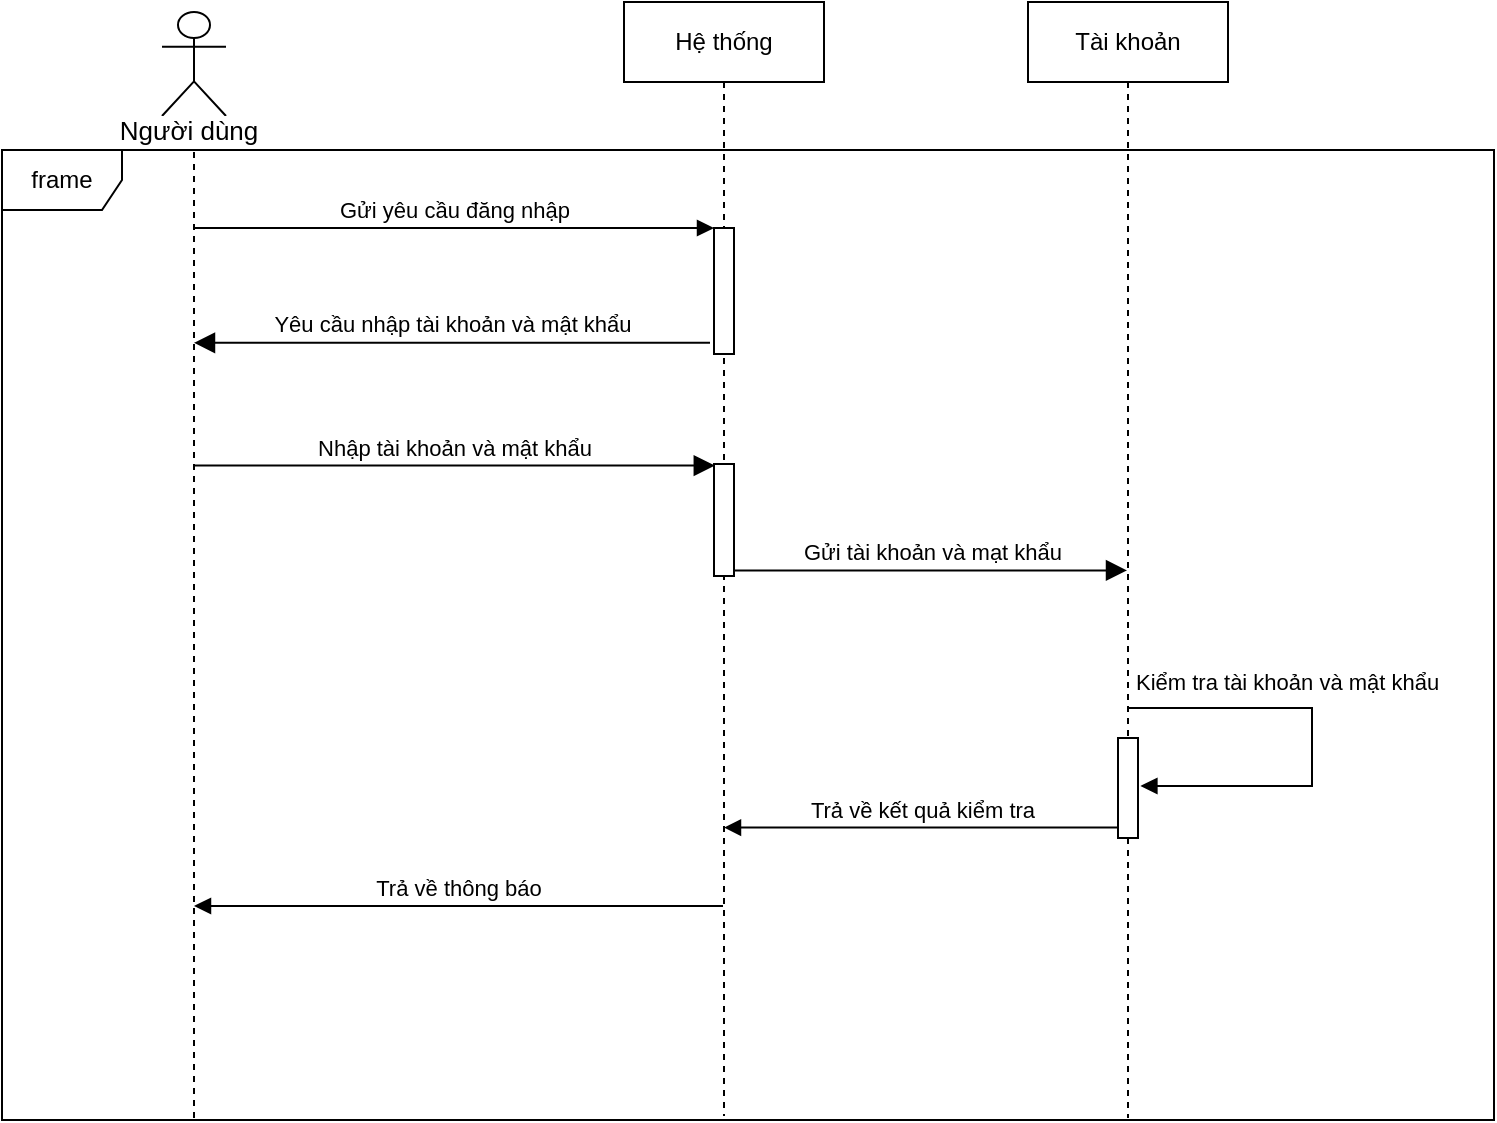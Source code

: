 <mxfile version="14.6.13" type="device" pages="8"><diagram name="Page-1" id="e7e014a7-5840-1c2e-5031-d8a46d1fe8dd"><mxGraphModel dx="1024" dy="992" grid="0" gridSize="10" guides="1" tooltips="1" connect="1" arrows="1" fold="1" page="0" pageScale="1" pageWidth="1169" pageHeight="826" background="#ffffff" math="0" shadow="0"><root><mxCell id="0"/><mxCell id="1" parent="0"/><mxCell id="pManBNcVvTCLOUitp5oZ-41" value="frame" style="shape=umlFrame;whiteSpace=wrap;html=1;" parent="1" vertex="1"><mxGeometry x="170" y="-17" width="746" height="485" as="geometry"/></mxCell><mxCell id="pManBNcVvTCLOUitp5oZ-43" value="Hệ thống" style="shape=umlLifeline;perimeter=lifelinePerimeter;whiteSpace=wrap;html=1;container=1;collapsible=0;recursiveResize=0;outlineConnect=0;" parent="1" vertex="1"><mxGeometry x="481" y="-91" width="100" height="557" as="geometry"/></mxCell><mxCell id="pManBNcVvTCLOUitp5oZ-44" value="Tài khoản" style="shape=umlLifeline;perimeter=lifelinePerimeter;whiteSpace=wrap;html=1;container=1;collapsible=0;recursiveResize=0;outlineConnect=0;" parent="1" vertex="1"><mxGeometry x="683" y="-91" width="100" height="558" as="geometry"/></mxCell><mxCell id="pManBNcVvTCLOUitp5oZ-57" value="" style="html=1;points=[];perimeter=orthogonalPerimeter;" parent="pManBNcVvTCLOUitp5oZ-44" vertex="1"><mxGeometry x="45" y="368" width="10" height="50" as="geometry"/></mxCell><mxCell id="pManBNcVvTCLOUitp5oZ-58" value="Kiểm tra tài khoản và mật khẩu" style="edgeStyle=orthogonalEdgeStyle;html=1;align=left;spacingLeft=2;endArrow=block;rounded=0;entryX=1.12;entryY=0.56;entryDx=0;entryDy=0;entryPerimeter=0;" parent="pManBNcVvTCLOUitp5oZ-44" edge="1"><mxGeometry x="-1" y="13" relative="1" as="geometry"><mxPoint x="49.5" y="353" as="sourcePoint"/><Array as="points"><mxPoint x="142" y="353"/><mxPoint x="142" y="392"/></Array><mxPoint x="56.2" y="392" as="targetPoint"/><mxPoint as="offset"/></mxGeometry></mxCell><mxCell id="pManBNcVvTCLOUitp5oZ-45" value="" style="html=1;points=[];perimeter=orthogonalPerimeter;" parent="1" vertex="1"><mxGeometry x="526" y="22" width="10" height="63" as="geometry"/></mxCell><mxCell id="pManBNcVvTCLOUitp5oZ-46" value="Gửi yêu cầu đăng nhập" style="html=1;verticalAlign=bottom;endArrow=block;entryX=0;entryY=0;" parent="1" source="wZ-kKmbI7eu3DlIWFSEH-1" target="pManBNcVvTCLOUitp5oZ-45" edge="1"><mxGeometry relative="1" as="geometry"><mxPoint x="308.5" y="22" as="sourcePoint"/></mxGeometry></mxCell><mxCell id="pManBNcVvTCLOUitp5oZ-47" value="Yêu cầu nhập tài khoản và mật khẩu" style="html=1;verticalAlign=bottom;endArrow=block;endSize=8;endFill=1;exitX=-0.2;exitY=0.911;exitDx=0;exitDy=0;exitPerimeter=0;" parent="1" source="pManBNcVvTCLOUitp5oZ-45" target="wZ-kKmbI7eu3DlIWFSEH-1" edge="1"><mxGeometry relative="1" as="geometry"><mxPoint x="312.8" y="79.67" as="targetPoint"/><mxPoint x="526" y="100" as="sourcePoint"/><Array as="points"/></mxGeometry></mxCell><mxCell id="pManBNcVvTCLOUitp5oZ-51" value="Nhập tài khoản và mật khẩu" style="html=1;verticalAlign=bottom;endArrow=block;endSize=8;entryX=0.04;entryY=0.014;entryDx=0;entryDy=0;entryPerimeter=0;endFill=1;" parent="1" source="wZ-kKmbI7eu3DlIWFSEH-1" target="pManBNcVvTCLOUitp5oZ-52" edge="1"><mxGeometry relative="1" as="geometry"><mxPoint x="373" y="168" as="targetPoint"/><mxPoint x="314" y="142.65" as="sourcePoint"/></mxGeometry></mxCell><mxCell id="pManBNcVvTCLOUitp5oZ-52" value="" style="html=1;points=[];perimeter=orthogonalPerimeter;" parent="1" vertex="1"><mxGeometry x="526" y="140" width="10" height="56" as="geometry"/></mxCell><mxCell id="pManBNcVvTCLOUitp5oZ-54" value="Gửi tài khoản và mạt khẩu" style="html=1;verticalAlign=bottom;endArrow=block;endSize=8;exitX=1;exitY=0.95;endFill=1;" parent="1" source="pManBNcVvTCLOUitp5oZ-52" target="pManBNcVvTCLOUitp5oZ-44" edge="1"><mxGeometry relative="1" as="geometry"><mxPoint x="634" y="212" as="targetPoint"/></mxGeometry></mxCell><mxCell id="pManBNcVvTCLOUitp5oZ-59" value="Trả về kết quả kiểm tra" style="html=1;verticalAlign=bottom;endArrow=block;exitX=0.04;exitY=0.896;exitDx=0;exitDy=0;exitPerimeter=0;" parent="1" source="pManBNcVvTCLOUitp5oZ-57" target="pManBNcVvTCLOUitp5oZ-43" edge="1"><mxGeometry width="80" relative="1" as="geometry"><mxPoint x="481" y="199" as="sourcePoint"/><mxPoint x="561" y="199" as="targetPoint"/></mxGeometry></mxCell><mxCell id="pManBNcVvTCLOUitp5oZ-61" value="Trả về thông báo" style="html=1;verticalAlign=bottom;endArrow=block;" parent="1" source="pManBNcVvTCLOUitp5oZ-43" target="wZ-kKmbI7eu3DlIWFSEH-1" edge="1"><mxGeometry width="80" relative="1" as="geometry"><mxPoint x="481" y="199" as="sourcePoint"/><mxPoint x="275" y="364" as="targetPoint"/><Array as="points"><mxPoint x="446" y="361"/></Array></mxGeometry></mxCell><mxCell id="wZ-kKmbI7eu3DlIWFSEH-1" value="" style="shape=umlLifeline;participant=umlActor;perimeter=lifelinePerimeter;whiteSpace=wrap;html=1;container=1;collapsible=0;recursiveResize=0;verticalAlign=top;spacingTop=36;outlineConnect=0;fontSize=13;size=52;" parent="1" vertex="1"><mxGeometry x="250" y="-86" width="32" height="554" as="geometry"/></mxCell><mxCell id="wZ-kKmbI7eu3DlIWFSEH-2" value="Người dùng" style="text;html=1;align=center;verticalAlign=middle;resizable=0;points=[];autosize=1;strokeColor=none;fontSize=13;labelBackgroundColor=#ffffff;" parent="1" vertex="1"><mxGeometry x="223" y="-37" width="80" height="20" as="geometry"/></mxCell></root></mxGraphModel></diagram><diagram id="y3W7yMm1nHfTi9H2ubaG" name="Page-2"><mxGraphModel dx="1424" dy="592" grid="0" gridSize="10" guides="1" tooltips="1" connect="1" arrows="1" fold="1" page="0" pageScale="1" pageWidth="850" pageHeight="1100" math="0" shadow="0"><root><mxCell id="lShztRrXuTsJFQAoYI1A-0"/><mxCell id="lShztRrXuTsJFQAoYI1A-1" parent="lShztRrXuTsJFQAoYI1A-0"/><mxCell id="lShztRrXuTsJFQAoYI1A-2" value="frame" style="shape=umlFrame;whiteSpace=wrap;html=1;fontSize=13;" parent="lShztRrXuTsJFQAoYI1A-1" vertex="1"><mxGeometry x="-55" y="116" width="934" height="468" as="geometry"/></mxCell><mxCell id="3vdLZBGCp-0iojCQvmsw-0" value="Giao diện lập hóa đơn" style="shape=umlLifeline;perimeter=lifelinePerimeter;whiteSpace=wrap;html=1;container=1;collapsible=0;recursiveResize=0;outlineConnect=0;fontSize=13;" parent="lShztRrXuTsJFQAoYI1A-1" vertex="1"><mxGeometry x="482" y="56" width="100" height="528" as="geometry"/></mxCell><mxCell id="3vdLZBGCp-0iojCQvmsw-1" value="Hệ thống" style="shape=umlLifeline;perimeter=lifelinePerimeter;whiteSpace=wrap;html=1;container=1;collapsible=0;recursiveResize=0;outlineConnect=0;fontSize=13;" parent="lShztRrXuTsJFQAoYI1A-1" vertex="1"><mxGeometry x="256" y="56" width="100" height="529" as="geometry"/></mxCell><mxCell id="3vdLZBGCp-0iojCQvmsw-4" value="" style="html=1;points=[];perimeter=orthogonalPerimeter;fontSize=13;" parent="3vdLZBGCp-0iojCQvmsw-1" vertex="1"><mxGeometry x="46" y="81" width="10" height="80" as="geometry"/></mxCell><mxCell id="3vdLZBGCp-0iojCQvmsw-2" value="Hóa đơn" style="shape=umlLifeline;perimeter=lifelinePerimeter;whiteSpace=wrap;html=1;container=1;collapsible=0;recursiveResize=0;outlineConnect=0;fontSize=13;" parent="lShztRrXuTsJFQAoYI1A-1" vertex="1"><mxGeometry x="726" y="56" width="100" height="528" as="geometry"/></mxCell><mxCell id="3vdLZBGCp-0iojCQvmsw-13" value="" style="html=1;points=[];perimeter=orthogonalPerimeter;fontSize=13;" parent="3vdLZBGCp-0iojCQvmsw-2" vertex="1"><mxGeometry x="45" y="196" width="10" height="76" as="geometry"/></mxCell><mxCell id="3vdLZBGCp-0iojCQvmsw-18" value="" style="html=1;points=[];perimeter=orthogonalPerimeter;fontSize=13;" parent="3vdLZBGCp-0iojCQvmsw-2" vertex="1"><mxGeometry x="45" y="341" width="10" height="80" as="geometry"/></mxCell><mxCell id="3vdLZBGCp-0iojCQvmsw-5" value="Yêu cầu lập hóa đơn" style="html=1;verticalAlign=bottom;endArrow=block;entryX=0;entryY=0;fontSize=13;" parent="lShztRrXuTsJFQAoYI1A-1" source="c-_pqRJ6WeqICZ0i1KCV-2" target="3vdLZBGCp-0iojCQvmsw-4" edge="1"><mxGeometry relative="1" as="geometry"><mxPoint x="92" y="137.505" as="sourcePoint"/></mxGeometry></mxCell><mxCell id="3vdLZBGCp-0iojCQvmsw-6" value="Giao diện lập hóa đơn" style="html=1;verticalAlign=bottom;endArrow=open;dashed=1;endSize=8;exitX=0;exitY=0.95;fontSize=13;" parent="lShztRrXuTsJFQAoYI1A-1" source="3vdLZBGCp-0iojCQvmsw-4" target="c-_pqRJ6WeqICZ0i1KCV-2" edge="1"><mxGeometry relative="1" as="geometry"><mxPoint x="91.2" y="214.36" as="targetPoint"/></mxGeometry></mxCell><mxCell id="3vdLZBGCp-0iojCQvmsw-7" value="" style="html=1;points=[];perimeter=orthogonalPerimeter;fontSize=13;" parent="lShztRrXuTsJFQAoYI1A-1" vertex="1"><mxGeometry x="527" y="146" width="10" height="60" as="geometry"/></mxCell><mxCell id="3vdLZBGCp-0iojCQvmsw-8" value="Gọi giao diện lập hóa đơn" style="html=1;verticalAlign=bottom;endArrow=block;entryX=0;entryY=0;fontSize=13;exitX=0.92;exitY=0.12;exitDx=0;exitDy=0;exitPerimeter=0;" parent="lShztRrXuTsJFQAoYI1A-1" source="3vdLZBGCp-0iojCQvmsw-4" target="3vdLZBGCp-0iojCQvmsw-7" edge="1"><mxGeometry relative="1" as="geometry"><mxPoint x="460" y="140" as="sourcePoint"/></mxGeometry></mxCell><mxCell id="3vdLZBGCp-0iojCQvmsw-9" value="Hiện giao diện lập hóa đơn" style="html=1;verticalAlign=bottom;endArrow=open;dashed=1;endSize=8;exitX=0;exitY=0.95;fontSize=13;entryX=0.92;entryY=0.85;entryDx=0;entryDy=0;entryPerimeter=0;" parent="lShztRrXuTsJFQAoYI1A-1" source="3vdLZBGCp-0iojCQvmsw-7" target="3vdLZBGCp-0iojCQvmsw-4" edge="1"><mxGeometry relative="1" as="geometry"><mxPoint x="307" y="208" as="targetPoint"/></mxGeometry></mxCell><mxCell id="3vdLZBGCp-0iojCQvmsw-10" value="" style="html=1;points=[];perimeter=orthogonalPerimeter;fontSize=13;" parent="lShztRrXuTsJFQAoYI1A-1" vertex="1"><mxGeometry x="527" y="252" width="10" height="80" as="geometry"/></mxCell><mxCell id="3vdLZBGCp-0iojCQvmsw-11" value="Quét mã vạch hàng hóa" style="html=1;verticalAlign=bottom;endArrow=block;entryX=0;entryY=0;fontSize=13;" parent="lShztRrXuTsJFQAoYI1A-1" source="c-_pqRJ6WeqICZ0i1KCV-2" target="3vdLZBGCp-0iojCQvmsw-10" edge="1"><mxGeometry relative="1" as="geometry"><mxPoint x="92" y="253.82" as="sourcePoint"/></mxGeometry></mxCell><mxCell id="3vdLZBGCp-0iojCQvmsw-12" value="Thanh toán tiền" style="html=1;verticalAlign=bottom;endArrow=open;dashed=1;endSize=8;exitX=0;exitY=0.95;fontSize=13;" parent="lShztRrXuTsJFQAoYI1A-1" source="3vdLZBGCp-0iojCQvmsw-10" target="c-_pqRJ6WeqICZ0i1KCV-2" edge="1"><mxGeometry relative="1" as="geometry"><mxPoint x="91.2" y="329.628" as="targetPoint"/></mxGeometry></mxCell><mxCell id="3vdLZBGCp-0iojCQvmsw-14" value="Tính tiền" style="html=1;verticalAlign=bottom;endArrow=block;entryX=0;entryY=0;fontSize=13;" parent="lShztRrXuTsJFQAoYI1A-1" source="3vdLZBGCp-0iojCQvmsw-10" target="3vdLZBGCp-0iojCQvmsw-13" edge="1"><mxGeometry relative="1" as="geometry"><mxPoint x="703" y="254" as="sourcePoint"/></mxGeometry></mxCell><mxCell id="3vdLZBGCp-0iojCQvmsw-15" value="Hiện tổng số tiền" style="html=1;verticalAlign=bottom;endArrow=open;dashed=1;endSize=8;exitX=0;exitY=0.95;fontSize=13;entryX=0.9;entryY=0.933;entryDx=0;entryDy=0;entryPerimeter=0;" parent="lShztRrXuTsJFQAoYI1A-1" source="3vdLZBGCp-0iojCQvmsw-13" target="3vdLZBGCp-0iojCQvmsw-10" edge="1"><mxGeometry relative="1" as="geometry"><mxPoint x="534" y="323" as="targetPoint"/></mxGeometry></mxCell><mxCell id="3vdLZBGCp-0iojCQvmsw-19" value="Xuất hóa đơn" style="html=1;verticalAlign=bottom;endArrow=none;entryX=0.1;entryY=0.49;fontSize=13;endFill=0;startArrow=block;startFill=1;entryDx=0;entryDy=0;entryPerimeter=0;" parent="lShztRrXuTsJFQAoYI1A-1" source="c-_pqRJ6WeqICZ0i1KCV-2" target="3vdLZBGCp-0iojCQvmsw-18" edge="1"><mxGeometry relative="1" as="geometry"><mxPoint x="91.2" y="441.4" as="sourcePoint"/></mxGeometry></mxCell><mxCell id="c-_pqRJ6WeqICZ0i1KCV-2" value="" style="shape=umlLifeline;participant=umlActor;perimeter=lifelinePerimeter;whiteSpace=wrap;html=1;container=1;collapsible=0;recursiveResize=0;verticalAlign=top;spacingTop=36;outlineConnect=0;fontSize=13;size=47;" parent="lShztRrXuTsJFQAoYI1A-1" vertex="1"><mxGeometry x="20" y="52" width="26" height="530" as="geometry"/></mxCell><mxCell id="c-_pqRJ6WeqICZ0i1KCV-0" value="&lt;span style=&quot;&quot;&gt;Nhân viên bán hàng&lt;/span&gt;" style="text;html=1;align=center;verticalAlign=middle;resizable=0;points=[];autosize=1;strokeColor=none;fontSize=13;labelBackgroundColor=#ffffff;labelBorderColor=none;" parent="lShztRrXuTsJFQAoYI1A-1" vertex="1"><mxGeometry x="-30" y="96" width="126" height="20" as="geometry"/></mxCell></root></mxGraphModel></diagram><diagram id="b6nLiVDpRcJsn_tHImJm" name="Page-3"><mxGraphModel dx="1424" dy="592" grid="0" gridSize="10" guides="1" tooltips="1" connect="1" arrows="1" fold="1" page="0" pageScale="1" pageWidth="850" pageHeight="1100" math="0" shadow="0"><root><mxCell id="NAQxJ2-ts7CGgbZ6_9LH-0"/><mxCell id="NAQxJ2-ts7CGgbZ6_9LH-1" parent="NAQxJ2-ts7CGgbZ6_9LH-0"/><mxCell id="NAQxJ2-ts7CGgbZ6_9LH-2" value="frame" style="shape=umlFrame;whiteSpace=wrap;html=1;fontSize=13;" parent="NAQxJ2-ts7CGgbZ6_9LH-1" vertex="1"><mxGeometry x="-43" y="187" width="965" height="497" as="geometry"/></mxCell><mxCell id="NAQxJ2-ts7CGgbZ6_9LH-4" value="Hệ thống" style="shape=umlLifeline;perimeter=lifelinePerimeter;whiteSpace=wrap;html=1;container=1;collapsible=0;recursiveResize=0;outlineConnect=0;fontSize=13;" parent="NAQxJ2-ts7CGgbZ6_9LH-1" vertex="1"><mxGeometry x="212" y="126" width="100" height="558" as="geometry"/></mxCell><mxCell id="NAQxJ2-ts7CGgbZ6_9LH-8" value="" style="html=1;points=[];perimeter=orthogonalPerimeter;fontSize=13;" parent="NAQxJ2-ts7CGgbZ6_9LH-4" vertex="1"><mxGeometry x="46" y="82" width="10" height="80" as="geometry"/></mxCell><mxCell id="NAQxJ2-ts7CGgbZ6_9LH-5" value="Giao diện nhập hàng" style="shape=umlLifeline;perimeter=lifelinePerimeter;whiteSpace=wrap;html=1;container=1;collapsible=0;recursiveResize=0;outlineConnect=0;fontSize=13;" parent="NAQxJ2-ts7CGgbZ6_9LH-1" vertex="1"><mxGeometry x="440" y="126" width="100" height="558" as="geometry"/></mxCell><mxCell id="cfmBItX-FCxA0JMLKnvn-2" value="" style="html=1;points=[];perimeter=orthogonalPerimeter;labelBackgroundColor=#ffffff;fontSize=13;fontColor=#000000;" parent="NAQxJ2-ts7CGgbZ6_9LH-5" vertex="1"><mxGeometry x="45" y="314" width="10" height="49" as="geometry"/></mxCell><mxCell id="NAQxJ2-ts7CGgbZ6_9LH-6" value="Xử lý nhập hàng" style="shape=umlLifeline;perimeter=lifelinePerimeter;whiteSpace=wrap;html=1;container=1;collapsible=0;recursiveResize=0;outlineConnect=0;fontSize=13;" parent="NAQxJ2-ts7CGgbZ6_9LH-1" vertex="1"><mxGeometry x="657" y="126" width="100" height="558" as="geometry"/></mxCell><mxCell id="NAQxJ2-ts7CGgbZ6_9LH-7" value="Thủ kho" style="shape=umlLifeline;perimeter=lifelinePerimeter;whiteSpace=wrap;html=1;container=1;collapsible=0;recursiveResize=0;outlineConnect=0;fontSize=13;" parent="NAQxJ2-ts7CGgbZ6_9LH-1" vertex="1"><mxGeometry x="822" y="126" width="100" height="558" as="geometry"/></mxCell><mxCell id="NAQxJ2-ts7CGgbZ6_9LH-9" value="Yêu cầu nhập hàng" style="html=1;verticalAlign=bottom;endArrow=block;entryX=0;entryY=0;fontSize=13;" parent="NAQxJ2-ts7CGgbZ6_9LH-1" source="NAQxJ2-ts7CGgbZ6_9LH-15" target="NAQxJ2-ts7CGgbZ6_9LH-8" edge="1"><mxGeometry relative="1" as="geometry"><mxPoint x="72" y="208.0" as="sourcePoint"/></mxGeometry></mxCell><mxCell id="NAQxJ2-ts7CGgbZ6_9LH-12" value="" style="html=1;points=[];perimeter=orthogonalPerimeter;fontSize=13;" parent="NAQxJ2-ts7CGgbZ6_9LH-1" vertex="1"><mxGeometry x="486" y="215" width="10" height="70" as="geometry"/></mxCell><mxCell id="NAQxJ2-ts7CGgbZ6_9LH-13" value="Gọi giao diện nhập hàng" style="html=1;verticalAlign=bottom;endArrow=block;entryX=0;entryY=0;fontSize=13;" parent="NAQxJ2-ts7CGgbZ6_9LH-1" source="NAQxJ2-ts7CGgbZ6_9LH-8" target="NAQxJ2-ts7CGgbZ6_9LH-12" edge="1"><mxGeometry relative="1" as="geometry"><mxPoint x="416" y="215" as="sourcePoint"/></mxGeometry></mxCell><mxCell id="NAQxJ2-ts7CGgbZ6_9LH-14" value="Hiện giao diện nhập hàng" style="html=1;verticalAlign=bottom;endArrow=open;dashed=1;endSize=8;exitX=0;exitY=0.95;fontSize=13;entryX=1;entryY=0.963;entryDx=0;entryDy=0;entryPerimeter=0;" parent="NAQxJ2-ts7CGgbZ6_9LH-1" source="NAQxJ2-ts7CGgbZ6_9LH-12" target="NAQxJ2-ts7CGgbZ6_9LH-8" edge="1"><mxGeometry relative="1" as="geometry"><mxPoint x="416" y="291" as="targetPoint"/></mxGeometry></mxCell><mxCell id="NAQxJ2-ts7CGgbZ6_9LH-10" value="Giao diện nhập hàng" style="html=1;verticalAlign=bottom;endArrow=open;dashed=1;endSize=8;exitX=0;exitY=0.95;fontSize=13;" parent="NAQxJ2-ts7CGgbZ6_9LH-1" source="NAQxJ2-ts7CGgbZ6_9LH-8" target="NAQxJ2-ts7CGgbZ6_9LH-15" edge="1"><mxGeometry relative="1" as="geometry"><mxPoint x="72" y="284" as="targetPoint"/></mxGeometry></mxCell><mxCell id="NAQxJ2-ts7CGgbZ6_9LH-15" value="&lt;p style=&quot;line-height: 130%&quot;&gt;&lt;br&gt;&lt;/p&gt;" style="shape=umlLifeline;participant=umlActor;perimeter=lifelinePerimeter;whiteSpace=wrap;html=1;container=1;collapsible=0;recursiveResize=0;verticalAlign=top;spacingTop=36;outlineConnect=0;fontSize=13;size=56;align=center;" parent="NAQxJ2-ts7CGgbZ6_9LH-1" vertex="1"><mxGeometry x="24" y="117" width="33" height="568" as="geometry"/></mxCell><mxCell id="NAQxJ2-ts7CGgbZ6_9LH-16" value="&lt;span style=&quot;background-color: rgb(255 , 255 , 255)&quot;&gt;Người quản lý&lt;/span&gt;" style="text;html=1;align=center;verticalAlign=middle;resizable=0;points=[];autosize=1;strokeColor=none;fontSize=13;" parent="NAQxJ2-ts7CGgbZ6_9LH-1" vertex="1"><mxGeometry x="-2" y="167" width="92" height="20" as="geometry"/></mxCell><mxCell id="zI1I8p9m3tNXoGoyeg2W-0" value="" style="html=1;points=[];perimeter=orthogonalPerimeter;fontSize=13;" parent="NAQxJ2-ts7CGgbZ6_9LH-1" vertex="1"><mxGeometry x="486" y="322" width="10" height="89" as="geometry"/></mxCell><mxCell id="zI1I8p9m3tNXoGoyeg2W-1" value="Nhập mã hàng" style="html=1;verticalAlign=bottom;endArrow=block;entryX=0;entryY=0;fontSize=13;" parent="NAQxJ2-ts7CGgbZ6_9LH-1" source="NAQxJ2-ts7CGgbZ6_9LH-15" target="zI1I8p9m3tNXoGoyeg2W-0" edge="1"><mxGeometry relative="1" as="geometry"><mxPoint x="416" y="336" as="sourcePoint"/></mxGeometry></mxCell><mxCell id="zI1I8p9m3tNXoGoyeg2W-2" value="Nhập lại mã hàng" style="html=1;verticalAlign=bottom;endArrow=open;endSize=8;exitX=0;exitY=0.95;fontSize=13;" parent="NAQxJ2-ts7CGgbZ6_9LH-1" source="zI1I8p9m3tNXoGoyeg2W-0" target="NAQxJ2-ts7CGgbZ6_9LH-15" edge="1"><mxGeometry relative="1" as="geometry"><mxPoint x="416" y="412" as="targetPoint"/></mxGeometry></mxCell><mxCell id="zI1I8p9m3tNXoGoyeg2W-3" value="" style="html=1;points=[];perimeter=orthogonalPerimeter;fontSize=13;" parent="NAQxJ2-ts7CGgbZ6_9LH-1" vertex="1"><mxGeometry x="702" y="325" width="10" height="72" as="geometry"/></mxCell><mxCell id="zI1I8p9m3tNXoGoyeg2W-4" value="Mã hàng đúng" style="edgeStyle=orthogonalEdgeStyle;html=1;align=left;spacingLeft=2;endArrow=block;rounded=0;entryX=0.92;entryY=0.456;fontSize=13;entryDx=0;entryDy=0;entryPerimeter=0;" parent="NAQxJ2-ts7CGgbZ6_9LH-1" source="NAQxJ2-ts7CGgbZ6_9LH-6" target="zI1I8p9m3tNXoGoyeg2W-3" edge="1"><mxGeometry x="-0.867" y="12" relative="1" as="geometry"><mxPoint x="711" y="310" as="sourcePoint"/><Array as="points"><mxPoint x="797" y="304"/><mxPoint x="797" y="358"/></Array><mxPoint as="offset"/></mxGeometry></mxCell><mxCell id="cfmBItX-FCxA0JMLKnvn-0" value="Kiểm tra mã hàng" style="html=1;verticalAlign=bottom;endArrow=block;fontSize=13;fontColor=#000000;" parent="NAQxJ2-ts7CGgbZ6_9LH-1" edge="1"><mxGeometry width="80" relative="1" as="geometry"><mxPoint x="496" y="335" as="sourcePoint"/><mxPoint x="704" y="335" as="targetPoint"/></mxGeometry></mxCell><mxCell id="cfmBItX-FCxA0JMLKnvn-1" value="Mã hàng sai" style="html=1;verticalAlign=bottom;endArrow=open;dashed=1;endSize=8;fontSize=13;fontColor=#000000;exitX=-0.04;exitY=0.908;exitDx=0;exitDy=0;exitPerimeter=0;" parent="NAQxJ2-ts7CGgbZ6_9LH-1" source="zI1I8p9m3tNXoGoyeg2W-3" edge="1"><mxGeometry relative="1" as="geometry"><mxPoint x="463" y="405" as="sourcePoint"/><mxPoint x="495" y="390" as="targetPoint"/></mxGeometry></mxCell><mxCell id="cfmBItX-FCxA0JMLKnvn-3" value="Nhập số lượng" style="html=1;verticalAlign=bottom;startArrow=none;endArrow=block;startSize=8;fontSize=13;fontColor=#000000;startFill=0;" parent="NAQxJ2-ts7CGgbZ6_9LH-1" source="NAQxJ2-ts7CGgbZ6_9LH-15" target="cfmBItX-FCxA0JMLKnvn-2" edge="1"><mxGeometry relative="1" as="geometry"><mxPoint x="426" y="451" as="sourcePoint"/></mxGeometry></mxCell><mxCell id="cfmBItX-FCxA0JMLKnvn-4" value="Ghi nhận số lượng" style="html=1;verticalAlign=bottom;endArrow=block;fontSize=13;fontColor=#000000;" parent="NAQxJ2-ts7CGgbZ6_9LH-1" source="cfmBItX-FCxA0JMLKnvn-2" target="NAQxJ2-ts7CGgbZ6_9LH-6" edge="1"><mxGeometry width="80" relative="1" as="geometry"><mxPoint x="383" y="405" as="sourcePoint"/><mxPoint x="463" y="405" as="targetPoint"/></mxGeometry></mxCell><mxCell id="cfmBItX-FCxA0JMLKnvn-13" value="" style="html=1;points=[];perimeter=orthogonalPerimeter;fontSize=13;" parent="NAQxJ2-ts7CGgbZ6_9LH-1" vertex="1"><mxGeometry x="486" y="503" width="10" height="89" as="geometry"/></mxCell><mxCell id="cfmBItX-FCxA0JMLKnvn-14" value="Nhập mã nhà sản xuất" style="html=1;verticalAlign=bottom;endArrow=block;entryX=0;entryY=0;fontSize=13;" parent="NAQxJ2-ts7CGgbZ6_9LH-1" source="NAQxJ2-ts7CGgbZ6_9LH-15" target="cfmBItX-FCxA0JMLKnvn-13" edge="1"><mxGeometry relative="1" as="geometry"><mxPoint x="40" y="503" as="sourcePoint"/></mxGeometry></mxCell><mxCell id="cfmBItX-FCxA0JMLKnvn-15" value="Nhập lại mã nhà sản xuất" style="html=1;verticalAlign=bottom;endArrow=open;endSize=8;exitX=0;exitY=0.95;fontSize=13;" parent="NAQxJ2-ts7CGgbZ6_9LH-1" source="cfmBItX-FCxA0JMLKnvn-13" target="NAQxJ2-ts7CGgbZ6_9LH-15" edge="1"><mxGeometry relative="1" as="geometry"><mxPoint x="40" y="587.55" as="targetPoint"/></mxGeometry></mxCell><mxCell id="cfmBItX-FCxA0JMLKnvn-16" value="" style="html=1;points=[];perimeter=orthogonalPerimeter;fontSize=13;" parent="NAQxJ2-ts7CGgbZ6_9LH-1" vertex="1"><mxGeometry x="702" y="506" width="10" height="72" as="geometry"/></mxCell><mxCell id="cfmBItX-FCxA0JMLKnvn-17" value="Mã nhà sản xuất đúng" style="edgeStyle=orthogonalEdgeStyle;html=1;align=left;spacingLeft=2;endArrow=block;rounded=0;entryX=0.92;entryY=0.456;fontSize=13;entryDx=0;entryDy=0;entryPerimeter=0;" parent="NAQxJ2-ts7CGgbZ6_9LH-1" edge="1"><mxGeometry x="-0.958" y="13" relative="1" as="geometry"><mxPoint x="706.5" y="490" as="sourcePoint"/><Array as="points"><mxPoint x="797" y="490"/><mxPoint x="797" y="538"/></Array><mxPoint as="offset"/><mxPoint x="711.2" y="537.832" as="targetPoint"/></mxGeometry></mxCell><mxCell id="cfmBItX-FCxA0JMLKnvn-18" value="Kiểm tra mã nhà sản xuất" style="html=1;verticalAlign=bottom;endArrow=block;fontSize=13;fontColor=#000000;" parent="NAQxJ2-ts7CGgbZ6_9LH-1" edge="1"><mxGeometry width="80" relative="1" as="geometry"><mxPoint x="496" y="516" as="sourcePoint"/><mxPoint x="704" y="516" as="targetPoint"/></mxGeometry></mxCell><mxCell id="cfmBItX-FCxA0JMLKnvn-19" value="Mã nhá sản xuất sai" style="html=1;verticalAlign=bottom;endArrow=open;dashed=1;endSize=8;fontSize=13;fontColor=#000000;exitX=-0.04;exitY=0.908;exitDx=0;exitDy=0;exitPerimeter=0;" parent="NAQxJ2-ts7CGgbZ6_9LH-1" source="cfmBItX-FCxA0JMLKnvn-16" edge="1"><mxGeometry relative="1" as="geometry"><mxPoint x="463" y="586" as="sourcePoint"/><mxPoint x="495" y="571" as="targetPoint"/></mxGeometry></mxCell><mxCell id="cfmBItX-FCxA0JMLKnvn-20" value="Yêu cầu tạo phiếu nhập hàng" style="html=1;verticalAlign=bottom;endArrow=block;fontSize=13;fontColor=#000000;" parent="NAQxJ2-ts7CGgbZ6_9LH-1" source="NAQxJ2-ts7CGgbZ6_9LH-15" target="NAQxJ2-ts7CGgbZ6_9LH-7" edge="1"><mxGeometry width="80" relative="1" as="geometry"><mxPoint x="383" y="405" as="sourcePoint"/><mxPoint x="463" y="405" as="targetPoint"/><Array as="points"><mxPoint x="475" y="642"/></Array></mxGeometry></mxCell></root></mxGraphModel></diagram><diagram id="Uee1jtM02yezRet3szep" name="Page-4"><mxGraphModel dx="1424" dy="592" grid="0" gridSize="10" guides="1" tooltips="1" connect="1" arrows="1" fold="1" page="0" pageScale="1" pageWidth="850" pageHeight="1100" math="0" shadow="0"><root><mxCell id="eZMdm0rP2DkepUden45O-0"/><mxCell id="eZMdm0rP2DkepUden45O-1" parent="eZMdm0rP2DkepUden45O-0"/><mxCell id="BsYmknphPc13rJ9W9yG7-0" value="frame" style="shape=umlFrame;whiteSpace=wrap;html=1;fontSize=13;" parent="eZMdm0rP2DkepUden45O-1" vertex="1"><mxGeometry x="-43" y="187" width="965" height="497" as="geometry"/></mxCell><mxCell id="BsYmknphPc13rJ9W9yG7-1" value="Hệ thống" style="shape=umlLifeline;perimeter=lifelinePerimeter;whiteSpace=wrap;html=1;container=1;collapsible=0;recursiveResize=0;outlineConnect=0;fontSize=13;" parent="eZMdm0rP2DkepUden45O-1" vertex="1"><mxGeometry x="212" y="126" width="100" height="558" as="geometry"/></mxCell><mxCell id="BsYmknphPc13rJ9W9yG7-2" value="" style="html=1;points=[];perimeter=orthogonalPerimeter;fontSize=13;" parent="BsYmknphPc13rJ9W9yG7-1" vertex="1"><mxGeometry x="46" y="82" width="10" height="80" as="geometry"/></mxCell><mxCell id="BsYmknphPc13rJ9W9yG7-3" value="Giao diện xuất hàng" style="shape=umlLifeline;perimeter=lifelinePerimeter;whiteSpace=wrap;html=1;container=1;collapsible=0;recursiveResize=0;outlineConnect=0;fontSize=13;" parent="eZMdm0rP2DkepUden45O-1" vertex="1"><mxGeometry x="440" y="126" width="100" height="558" as="geometry"/></mxCell><mxCell id="BsYmknphPc13rJ9W9yG7-4" value="" style="html=1;points=[];perimeter=orthogonalPerimeter;labelBackgroundColor=#ffffff;fontSize=13;fontColor=#000000;" parent="BsYmknphPc13rJ9W9yG7-3" vertex="1"><mxGeometry x="45" y="314" width="10" height="83" as="geometry"/></mxCell><mxCell id="BsYmknphPc13rJ9W9yG7-5" value="Xử lý xuất hàng" style="shape=umlLifeline;perimeter=lifelinePerimeter;whiteSpace=wrap;html=1;container=1;collapsible=0;recursiveResize=0;outlineConnect=0;fontSize=13;" parent="eZMdm0rP2DkepUden45O-1" vertex="1"><mxGeometry x="657" y="126" width="100" height="558" as="geometry"/></mxCell><mxCell id="CPTfX_BYTdQHS65-cPbv-0" value="" style="html=1;points=[];perimeter=orthogonalPerimeter;labelBackgroundColor=#ffffff;fontSize=13;fontColor=#000000;" parent="BsYmknphPc13rJ9W9yG7-5" vertex="1"><mxGeometry x="45" y="326" width="10" height="50" as="geometry"/></mxCell><mxCell id="CPTfX_BYTdQHS65-cPbv-1" value="Số lượng hàng trong kho còn đủ" style="edgeStyle=orthogonalEdgeStyle;html=1;align=left;spacingLeft=2;endArrow=block;rounded=0;fontSize=13;fontColor=#000000;" parent="BsYmknphPc13rJ9W9yG7-5" edge="1"><mxGeometry x="-1" y="11" relative="1" as="geometry"><mxPoint x="50" y="306" as="sourcePoint"/><Array as="points"><mxPoint x="126" y="306"/><mxPoint x="126" y="346"/><mxPoint x="55" y="346"/></Array><mxPoint x="55" y="346" as="targetPoint"/><mxPoint as="offset"/></mxGeometry></mxCell><mxCell id="BsYmknphPc13rJ9W9yG7-6" value="Thủ kho" style="shape=umlLifeline;perimeter=lifelinePerimeter;whiteSpace=wrap;html=1;container=1;collapsible=0;recursiveResize=0;outlineConnect=0;fontSize=13;" parent="eZMdm0rP2DkepUden45O-1" vertex="1"><mxGeometry x="822" y="126" width="100" height="558" as="geometry"/></mxCell><mxCell id="BsYmknphPc13rJ9W9yG7-7" value="Yêu cầu xuất hàng" style="html=1;verticalAlign=bottom;endArrow=block;entryX=0;entryY=0;fontSize=13;" parent="eZMdm0rP2DkepUden45O-1" edge="1"><mxGeometry relative="1" as="geometry"><mxPoint x="40" y="215.0" as="sourcePoint"/><mxPoint x="258" y="215.0" as="targetPoint"/></mxGeometry></mxCell><mxCell id="BsYmknphPc13rJ9W9yG7-8" value="" style="html=1;points=[];perimeter=orthogonalPerimeter;fontSize=13;" parent="eZMdm0rP2DkepUden45O-1" vertex="1"><mxGeometry x="486" y="215" width="10" height="70" as="geometry"/></mxCell><mxCell id="BsYmknphPc13rJ9W9yG7-9" value="Gọi giao diện xuất hàng" style="html=1;verticalAlign=bottom;endArrow=block;entryX=0;entryY=0;fontSize=13;" parent="eZMdm0rP2DkepUden45O-1" source="BsYmknphPc13rJ9W9yG7-2" target="BsYmknphPc13rJ9W9yG7-8" edge="1"><mxGeometry relative="1" as="geometry"><mxPoint x="416" y="215" as="sourcePoint"/></mxGeometry></mxCell><mxCell id="BsYmknphPc13rJ9W9yG7-10" value="Hiện giao diện xuất hàng" style="html=1;verticalAlign=bottom;endArrow=open;dashed=1;endSize=8;exitX=0;exitY=0.95;fontSize=13;" parent="eZMdm0rP2DkepUden45O-1" edge="1"><mxGeometry relative="1" as="geometry"><mxPoint x="268" y="279" as="targetPoint"/><mxPoint x="486" y="280.5" as="sourcePoint"/></mxGeometry></mxCell><mxCell id="BsYmknphPc13rJ9W9yG7-11" value="Giao diện xuất hàng" style="html=1;verticalAlign=bottom;endArrow=open;dashed=1;endSize=8;exitX=0;exitY=0.95;fontSize=13;" parent="eZMdm0rP2DkepUden45O-1" source="BsYmknphPc13rJ9W9yG7-2" target="BsYmknphPc13rJ9W9yG7-12" edge="1"><mxGeometry relative="1" as="geometry"><mxPoint x="72" y="284" as="targetPoint"/></mxGeometry></mxCell><mxCell id="BsYmknphPc13rJ9W9yG7-12" value="&lt;p style=&quot;line-height: 130%&quot;&gt;&lt;br&gt;&lt;/p&gt;" style="shape=umlLifeline;participant=umlActor;perimeter=lifelinePerimeter;whiteSpace=wrap;html=1;container=1;collapsible=0;recursiveResize=0;verticalAlign=top;spacingTop=36;outlineConnect=0;fontSize=13;size=56;align=center;" parent="eZMdm0rP2DkepUden45O-1" vertex="1"><mxGeometry x="24" y="117" width="33" height="568" as="geometry"/></mxCell><mxCell id="BsYmknphPc13rJ9W9yG7-13" value="&lt;span style=&quot;background-color: rgb(255 , 255 , 255)&quot;&gt;Người quản lý&lt;/span&gt;" style="text;html=1;align=center;verticalAlign=middle;resizable=0;points=[];autosize=1;strokeColor=none;fontSize=13;" parent="eZMdm0rP2DkepUden45O-1" vertex="1"><mxGeometry x="-2" y="167" width="92" height="20" as="geometry"/></mxCell><mxCell id="BsYmknphPc13rJ9W9yG7-14" value="" style="html=1;points=[];perimeter=orthogonalPerimeter;fontSize=13;" parent="eZMdm0rP2DkepUden45O-1" vertex="1"><mxGeometry x="486" y="322" width="10" height="89" as="geometry"/></mxCell><mxCell id="BsYmknphPc13rJ9W9yG7-15" value="Nhập mã hàng" style="html=1;verticalAlign=bottom;endArrow=block;entryX=0;entryY=0;fontSize=13;" parent="eZMdm0rP2DkepUden45O-1" source="BsYmknphPc13rJ9W9yG7-12" target="BsYmknphPc13rJ9W9yG7-14" edge="1"><mxGeometry relative="1" as="geometry"><mxPoint x="416" y="336" as="sourcePoint"/></mxGeometry></mxCell><mxCell id="BsYmknphPc13rJ9W9yG7-16" value="Nhập lại mã hàng" style="html=1;verticalAlign=bottom;endArrow=open;endSize=8;exitX=0;exitY=0.95;fontSize=13;" parent="eZMdm0rP2DkepUden45O-1" source="BsYmknphPc13rJ9W9yG7-14" target="BsYmknphPc13rJ9W9yG7-12" edge="1"><mxGeometry relative="1" as="geometry"><mxPoint x="416" y="412" as="targetPoint"/></mxGeometry></mxCell><mxCell id="BsYmknphPc13rJ9W9yG7-17" value="" style="html=1;points=[];perimeter=orthogonalPerimeter;fontSize=13;" parent="eZMdm0rP2DkepUden45O-1" vertex="1"><mxGeometry x="702" y="325" width="10" height="72" as="geometry"/></mxCell><mxCell id="BsYmknphPc13rJ9W9yG7-18" value="Mã hàng đúng" style="edgeStyle=orthogonalEdgeStyle;html=1;align=left;spacingLeft=2;endArrow=block;rounded=0;entryX=0.92;entryY=0.456;fontSize=13;entryDx=0;entryDy=0;entryPerimeter=0;" parent="eZMdm0rP2DkepUden45O-1" source="BsYmknphPc13rJ9W9yG7-5" target="BsYmknphPc13rJ9W9yG7-17" edge="1"><mxGeometry x="-0.867" y="12" relative="1" as="geometry"><mxPoint x="708" y="313" as="sourcePoint"/><Array as="points"><mxPoint x="797" y="303"/><mxPoint x="797" y="358"/></Array><mxPoint as="offset"/></mxGeometry></mxCell><mxCell id="BsYmknphPc13rJ9W9yG7-19" value="Kiểm tra mã hàng" style="html=1;verticalAlign=bottom;endArrow=block;fontSize=13;fontColor=#000000;" parent="eZMdm0rP2DkepUden45O-1" edge="1"><mxGeometry width="80" relative="1" as="geometry"><mxPoint x="496" y="335" as="sourcePoint"/><mxPoint x="704" y="335" as="targetPoint"/></mxGeometry></mxCell><mxCell id="BsYmknphPc13rJ9W9yG7-20" value="Mã hàng sai" style="html=1;verticalAlign=bottom;endArrow=open;dashed=1;endSize=8;fontSize=13;fontColor=#000000;exitX=-0.04;exitY=0.908;exitDx=0;exitDy=0;exitPerimeter=0;" parent="eZMdm0rP2DkepUden45O-1" source="BsYmknphPc13rJ9W9yG7-17" edge="1"><mxGeometry relative="1" as="geometry"><mxPoint x="463" y="405" as="sourcePoint"/><mxPoint x="495" y="390" as="targetPoint"/></mxGeometry></mxCell><mxCell id="BsYmknphPc13rJ9W9yG7-21" value="Nhập số lượng" style="html=1;verticalAlign=bottom;startArrow=none;endArrow=block;startSize=8;fontSize=13;fontColor=#000000;startFill=0;" parent="eZMdm0rP2DkepUden45O-1" edge="1"><mxGeometry relative="1" as="geometry"><mxPoint x="40" y="457" as="sourcePoint"/><mxPoint x="485" y="457" as="targetPoint"/></mxGeometry></mxCell><mxCell id="BsYmknphPc13rJ9W9yG7-22" value="Kiểm tra số lượng hàng trong kho" style="html=1;verticalAlign=bottom;endArrow=block;fontSize=13;fontColor=#000000;" parent="eZMdm0rP2DkepUden45O-1" edge="1"><mxGeometry width="80" relative="1" as="geometry"><mxPoint x="495" y="457.5" as="sourcePoint"/><mxPoint x="706.5" y="457.5" as="targetPoint"/><Array as="points"><mxPoint x="598" y="458"/></Array></mxGeometry></mxCell><mxCell id="BsYmknphPc13rJ9W9yG7-30" value="Yêu cầu tạo phiếu nhập hàng" style="html=1;verticalAlign=bottom;endArrow=block;fontSize=13;fontColor=#000000;" parent="eZMdm0rP2DkepUden45O-1" source="BsYmknphPc13rJ9W9yG7-12" target="BsYmknphPc13rJ9W9yG7-6" edge="1"><mxGeometry width="80" relative="1" as="geometry"><mxPoint x="383" y="405" as="sourcePoint"/><mxPoint x="463" y="405" as="targetPoint"/><Array as="points"><mxPoint x="475" y="561"/></Array></mxGeometry></mxCell><mxCell id="PRdyJogdMW2wt0pQrP-v-1" value="Số lượng hàng trong kho không đủ" style="html=1;verticalAlign=bottom;endArrow=open;dashed=1;endSize=8;fontSize=13;fontColor=#000000;exitX=0.12;exitY=0.905;exitDx=0;exitDy=0;exitPerimeter=0;entryX=1.02;entryY=0.716;entryDx=0;entryDy=0;entryPerimeter=0;" parent="eZMdm0rP2DkepUden45O-1" source="CPTfX_BYTdQHS65-cPbv-0" target="BsYmknphPc13rJ9W9yG7-4" edge="1"><mxGeometry x="0.012" y="-1" relative="1" as="geometry"><mxPoint x="463" y="414" as="sourcePoint"/><mxPoint x="383" y="414" as="targetPoint"/><mxPoint as="offset"/></mxGeometry></mxCell><mxCell id="38ICh9ABtt6wFT6nbpnE-1" value="Nhập lại số lượng" style="html=1;verticalAlign=bottom;endArrow=block;fontSize=13;fontColor=#000000;exitX=-0.02;exitY=0.889;exitDx=0;exitDy=0;exitPerimeter=0;" parent="eZMdm0rP2DkepUden45O-1" source="BsYmknphPc13rJ9W9yG7-4" target="BsYmknphPc13rJ9W9yG7-12" edge="1"><mxGeometry width="80" relative="1" as="geometry"><mxPoint x="383" y="424" as="sourcePoint"/><mxPoint x="463" y="424" as="targetPoint"/></mxGeometry></mxCell></root></mxGraphModel></diagram><diagram id="Cuf5Fag6YfMgO_fOyJfH" name="Page-5"><mxGraphModel dx="1424" dy="592" grid="0" gridSize="10" guides="1" tooltips="1" connect="1" arrows="1" fold="1" page="0" pageScale="1" pageWidth="850" pageHeight="1100" math="0" shadow="0"><root><mxCell id="JTsQcV7kzpuzAXphJTrd-0"/><mxCell id="JTsQcV7kzpuzAXphJTrd-1" parent="JTsQcV7kzpuzAXphJTrd-0"/><mxCell id="tIY8EfmX0C2I5orKdY2V-0" value="frame" style="shape=umlFrame;whiteSpace=wrap;html=1;fontSize=13;" parent="JTsQcV7kzpuzAXphJTrd-1" vertex="1"><mxGeometry x="-43" y="187" width="986" height="497" as="geometry"/></mxCell><mxCell id="tIY8EfmX0C2I5orKdY2V-1" value="Hệ thống" style="shape=umlLifeline;perimeter=lifelinePerimeter;whiteSpace=wrap;html=1;container=1;collapsible=0;recursiveResize=0;outlineConnect=0;fontSize=13;" parent="JTsQcV7kzpuzAXphJTrd-1" vertex="1"><mxGeometry x="212" y="126" width="100" height="558" as="geometry"/></mxCell><mxCell id="tIY8EfmX0C2I5orKdY2V-2" value="" style="html=1;points=[];perimeter=orthogonalPerimeter;fontSize=13;" parent="tIY8EfmX0C2I5orKdY2V-1" vertex="1"><mxGeometry x="46" y="82" width="10" height="80" as="geometry"/></mxCell><mxCell id="tIY8EfmX0C2I5orKdY2V-3" value="Giao diện tạo phiếu nhập hàng" style="shape=umlLifeline;perimeter=lifelinePerimeter;whiteSpace=wrap;html=1;container=1;collapsible=0;recursiveResize=0;outlineConnect=0;fontSize=13;" parent="JTsQcV7kzpuzAXphJTrd-1" vertex="1"><mxGeometry x="427" y="122" width="128" height="558" as="geometry"/></mxCell><mxCell id="tIY8EfmX0C2I5orKdY2V-5" value="phiếu nhập hàng" style="shape=umlLifeline;perimeter=lifelinePerimeter;whiteSpace=wrap;html=1;container=1;collapsible=0;recursiveResize=0;outlineConnect=0;fontSize=13;" parent="JTsQcV7kzpuzAXphJTrd-1" vertex="1"><mxGeometry x="657" y="126" width="100" height="558" as="geometry"/></mxCell><mxCell id="tIY8EfmX0C2I5orKdY2V-8" value="Máy in" style="shape=umlLifeline;perimeter=lifelinePerimeter;whiteSpace=wrap;html=1;container=1;collapsible=0;recursiveResize=0;outlineConnect=0;fontSize=13;" parent="JTsQcV7kzpuzAXphJTrd-1" vertex="1"><mxGeometry x="803" y="126" width="100" height="558" as="geometry"/></mxCell><mxCell id="tIY8EfmX0C2I5orKdY2V-9" value="Yêu cầu tạo phiếu nhập hàng" style="html=1;verticalAlign=bottom;endArrow=block;entryX=0;entryY=0;fontSize=13;" parent="JTsQcV7kzpuzAXphJTrd-1" edge="1"><mxGeometry relative="1" as="geometry"><mxPoint x="40" y="215.0" as="sourcePoint"/><mxPoint x="258" y="215.0" as="targetPoint"/></mxGeometry></mxCell><mxCell id="tIY8EfmX0C2I5orKdY2V-10" value="" style="html=1;points=[];perimeter=orthogonalPerimeter;fontSize=13;" parent="JTsQcV7kzpuzAXphJTrd-1" vertex="1"><mxGeometry x="486" y="215" width="10" height="70" as="geometry"/></mxCell><mxCell id="tIY8EfmX0C2I5orKdY2V-11" value="Gọi giao diện tạo phiếu nhập hàng" style="html=1;verticalAlign=bottom;endArrow=block;entryX=0;entryY=0;fontSize=13;" parent="JTsQcV7kzpuzAXphJTrd-1" source="tIY8EfmX0C2I5orKdY2V-2" target="tIY8EfmX0C2I5orKdY2V-10" edge="1"><mxGeometry relative="1" as="geometry"><mxPoint x="416" y="215" as="sourcePoint"/></mxGeometry></mxCell><mxCell id="tIY8EfmX0C2I5orKdY2V-12" value="Hiện giao diện tạo phiếu nhập hàng" style="html=1;verticalAlign=bottom;endArrow=open;dashed=1;endSize=8;exitX=0;exitY=0.95;fontSize=13;" parent="JTsQcV7kzpuzAXphJTrd-1" edge="1"><mxGeometry x="-0.018" y="-1" relative="1" as="geometry"><mxPoint x="268" y="279" as="targetPoint"/><mxPoint x="486" y="280.5" as="sourcePoint"/><mxPoint as="offset"/></mxGeometry></mxCell><mxCell id="tIY8EfmX0C2I5orKdY2V-13" value="Giao diện tạo phiếu nhập hàng" style="html=1;verticalAlign=bottom;endArrow=open;dashed=1;endSize=8;exitX=0;exitY=0.95;fontSize=13;" parent="JTsQcV7kzpuzAXphJTrd-1" source="tIY8EfmX0C2I5orKdY2V-2" target="tIY8EfmX0C2I5orKdY2V-14" edge="1"><mxGeometry relative="1" as="geometry"><mxPoint x="72" y="284" as="targetPoint"/></mxGeometry></mxCell><mxCell id="tIY8EfmX0C2I5orKdY2V-14" value="&lt;p style=&quot;line-height: 130%; font-size: 13px;&quot;&gt;&lt;br style=&quot;font-size: 13px;&quot;&gt;&lt;/p&gt;" style="shape=umlLifeline;participant=umlActor;perimeter=lifelinePerimeter;whiteSpace=wrap;html=1;container=1;collapsible=0;recursiveResize=0;verticalAlign=top;spacingTop=36;outlineConnect=0;fontSize=13;size=56;align=center;" parent="JTsQcV7kzpuzAXphJTrd-1" vertex="1"><mxGeometry x="24" y="117" width="33" height="568" as="geometry"/></mxCell><mxCell id="40xuFDpGMXF20XwWUV2v-0" value="" style="html=1;points=[];perimeter=orthogonalPerimeter;fontSize=13;" parent="tIY8EfmX0C2I5orKdY2V-14" vertex="1"><mxGeometry x="11" y="223" width="10" height="60" as="geometry"/></mxCell><mxCell id="tIY8EfmX0C2I5orKdY2V-15" value="&lt;span style=&quot;background-color: rgb(255, 255, 255); font-size: 13px;&quot;&gt;Thủ kho&lt;/span&gt;" style="text;html=1;align=center;verticalAlign=middle;resizable=0;points=[];autosize=1;strokeColor=none;fontSize=13;" parent="JTsQcV7kzpuzAXphJTrd-1" vertex="1"><mxGeometry x="12" y="167" width="57" height="20" as="geometry"/></mxCell><mxCell id="40xuFDpGMXF20XwWUV2v-1" value="Nhận thông tin tạo phiếu nhập hàng" style="html=1;verticalAlign=bottom;endArrow=block;entryX=1;entryY=0;fontSize=13;" parent="JTsQcV7kzpuzAXphJTrd-1" source="tIY8EfmX0C2I5orKdY2V-3" target="40xuFDpGMXF20XwWUV2v-0" edge="1"><mxGeometry relative="1" as="geometry"><mxPoint x="105" y="340" as="sourcePoint"/></mxGeometry></mxCell><mxCell id="40xuFDpGMXF20XwWUV2v-2" value="Điền thông tin vào phiếu nhập hàng" style="html=1;verticalAlign=bottom;endArrow=open;dashed=1;endSize=8;exitX=1;exitY=0.95;entryX=0.12;entryY=0.235;entryDx=0;entryDy=0;entryPerimeter=0;fontSize=13;" parent="JTsQcV7kzpuzAXphJTrd-1" source="40xuFDpGMXF20XwWUV2v-0" target="40xuFDpGMXF20XwWUV2v-3" edge="1"><mxGeometry relative="1" as="geometry"><mxPoint x="105" y="397" as="targetPoint"/></mxGeometry></mxCell><mxCell id="40xuFDpGMXF20XwWUV2v-3" value="" style="html=1;points=[];perimeter=orthogonalPerimeter;fontSize=13;" parent="JTsQcV7kzpuzAXphJTrd-1" vertex="1"><mxGeometry x="486" y="379" width="10" height="80" as="geometry"/></mxCell><mxCell id="40xuFDpGMXF20XwWUV2v-4" value="Tạo phiếu nhập hàng" style="html=1;verticalAlign=bottom;endArrow=block;exitX=0.92;exitY=0.235;exitDx=0;exitDy=0;exitPerimeter=0;fontSize=13;" parent="JTsQcV7kzpuzAXphJTrd-1" source="40xuFDpGMXF20XwWUV2v-3" target="40xuFDpGMXF20XwWUV2v-5" edge="1"><mxGeometry width="80" relative="1" as="geometry"><mxPoint x="361" y="372" as="sourcePoint"/><mxPoint x="441" y="372" as="targetPoint"/></mxGeometry></mxCell><mxCell id="40xuFDpGMXF20XwWUV2v-5" value="" style="html=1;points=[];perimeter=orthogonalPerimeter;fontSize=13;" parent="JTsQcV7kzpuzAXphJTrd-1" vertex="1"><mxGeometry x="702" y="379" width="10" height="80" as="geometry"/></mxCell><mxCell id="40xuFDpGMXF20XwWUV2v-7" value="Hiện thị phiếu" style="html=1;verticalAlign=bottom;endArrow=open;dashed=1;endSize=8;exitX=0.2;exitY=0.785;exitDx=0;exitDy=0;exitPerimeter=0;entryX=1.16;entryY=0.795;entryDx=0;entryDy=0;entryPerimeter=0;fontSize=13;" parent="JTsQcV7kzpuzAXphJTrd-1" source="40xuFDpGMXF20XwWUV2v-5" target="40xuFDpGMXF20XwWUV2v-3" edge="1"><mxGeometry relative="1" as="geometry"><mxPoint x="441" y="372" as="sourcePoint"/><mxPoint x="492" y="442" as="targetPoint"/></mxGeometry></mxCell><mxCell id="40xuFDpGMXF20XwWUV2v-8" value="Yêu cầu in phiếu" style="html=1;verticalAlign=bottom;endArrow=block;exitX=0.12;exitY=0.835;exitDx=0;exitDy=0;exitPerimeter=0;fontSize=13;entryX=1.01;entryY=0.088;entryDx=0;entryDy=0;entryPerimeter=0;" parent="JTsQcV7kzpuzAXphJTrd-1" source="40xuFDpGMXF20XwWUV2v-3" target="q_s-V1U7dONWi-r2VgmW-0" edge="1"><mxGeometry width="80" relative="1" as="geometry"><mxPoint x="361" y="372" as="sourcePoint"/><mxPoint x="441" y="372" as="targetPoint"/></mxGeometry></mxCell><mxCell id="40xuFDpGMXF20XwWUV2v-9" value="Đồng ý in phiếu" style="html=1;verticalAlign=bottom;endArrow=block;fontSize=13;" parent="JTsQcV7kzpuzAXphJTrd-1" source="q_s-V1U7dONWi-r2VgmW-0" target="q_s-V1U7dONWi-r2VgmW-1" edge="1"><mxGeometry width="80" relative="1" as="geometry"><mxPoint x="73" y="512" as="sourcePoint"/><mxPoint x="441" y="372" as="targetPoint"/><Array as="points"><mxPoint x="463" y="512"/></Array></mxGeometry></mxCell><mxCell id="40xuFDpGMXF20XwWUV2v-13" value="Không in phiếu" style="edgeStyle=orthogonalEdgeStyle;html=1;align=left;spacingLeft=2;endArrow=block;rounded=0;fontSize=13;exitX=1.24;exitY=0.647;exitDx=0;exitDy=0;exitPerimeter=0;entryX=1.24;entryY=0.864;entryDx=0;entryDy=0;entryPerimeter=0;" parent="JTsQcV7kzpuzAXphJTrd-1" source="q_s-V1U7dONWi-r2VgmW-0" target="q_s-V1U7dONWi-r2VgmW-0" edge="1"><mxGeometry x="-1" y="9" relative="1" as="geometry"><mxPoint x="76" y="562" as="sourcePoint"/><Array as="points"><mxPoint x="142" y="563"/><mxPoint x="142" y="607"/></Array><mxPoint x="76" y="601" as="targetPoint"/><mxPoint as="offset"/></mxGeometry></mxCell><mxCell id="utmea8CJxVs5DveY75LY-0" value="In phiếu" style="edgeStyle=orthogonalEdgeStyle;html=1;align=left;spacingLeft=2;endArrow=block;rounded=0;fontSize=13;entryX=1.2;entryY=0.332;entryDx=0;entryDy=0;entryPerimeter=0;" edge="1" parent="JTsQcV7kzpuzAXphJTrd-1"><mxGeometry x="-1" y="10" relative="1" as="geometry"><mxPoint x="852.5" y="454" as="sourcePoint"/><Array as="points"><mxPoint x="928" y="454"/><mxPoint x="928" y="494"/></Array><mxPoint x="860" y="493.56" as="targetPoint"/><mxPoint as="offset"/></mxGeometry></mxCell><mxCell id="q_s-V1U7dONWi-r2VgmW-0" value="" style="html=1;points=[];perimeter=orthogonalPerimeter;" vertex="1" parent="JTsQcV7kzpuzAXphJTrd-1"><mxGeometry x="38" y="432" width="10" height="202" as="geometry"/></mxCell><mxCell id="q_s-V1U7dONWi-r2VgmW-1" value="" style="html=1;points=[];perimeter=orthogonalPerimeter;" vertex="1" parent="JTsQcV7kzpuzAXphJTrd-1"><mxGeometry x="848" y="473" width="10" height="80" as="geometry"/></mxCell></root></mxGraphModel></diagram><diagram id="EyhaXjcS8KoDN_P0Cg9y" name="Page-6"><mxGraphModel dx="1424" dy="592" grid="0" gridSize="10" guides="1" tooltips="1" connect="1" arrows="1" fold="1" page="0" pageScale="1" pageWidth="850" pageHeight="1100" math="0" shadow="0"><root><mxCell id="-F_FEbQJaYWRi-JuX7L6-0"/><mxCell id="-F_FEbQJaYWRi-JuX7L6-1" parent="-F_FEbQJaYWRi-JuX7L6-0"/><mxCell id="-F_FEbQJaYWRi-JuX7L6-2" value="frame" style="shape=umlFrame;whiteSpace=wrap;html=1;fontSize=13;" parent="-F_FEbQJaYWRi-JuX7L6-1" vertex="1"><mxGeometry x="-43" y="187" width="983" height="497" as="geometry"/></mxCell><mxCell id="-F_FEbQJaYWRi-JuX7L6-3" value="Hệ thống" style="shape=umlLifeline;perimeter=lifelinePerimeter;whiteSpace=wrap;html=1;container=1;collapsible=0;recursiveResize=0;outlineConnect=0;fontSize=13;" parent="-F_FEbQJaYWRi-JuX7L6-1" vertex="1"><mxGeometry x="212" y="126" width="100" height="558" as="geometry"/></mxCell><mxCell id="-F_FEbQJaYWRi-JuX7L6-4" value="" style="html=1;points=[];perimeter=orthogonalPerimeter;fontSize=13;" parent="-F_FEbQJaYWRi-JuX7L6-3" vertex="1"><mxGeometry x="46" y="82" width="10" height="80" as="geometry"/></mxCell><mxCell id="-F_FEbQJaYWRi-JuX7L6-5" value="Giao diện tạo phiếu xuất hàng" style="shape=umlLifeline;perimeter=lifelinePerimeter;whiteSpace=wrap;html=1;container=1;collapsible=0;recursiveResize=0;outlineConnect=0;fontSize=13;" parent="-F_FEbQJaYWRi-JuX7L6-1" vertex="1"><mxGeometry x="427" y="127" width="128" height="558" as="geometry"/></mxCell><mxCell id="-F_FEbQJaYWRi-JuX7L6-6" value="Phiếu xuất hàng" style="shape=umlLifeline;perimeter=lifelinePerimeter;whiteSpace=wrap;html=1;container=1;collapsible=0;recursiveResize=0;outlineConnect=0;fontSize=13;" parent="-F_FEbQJaYWRi-JuX7L6-1" vertex="1"><mxGeometry x="657" y="127" width="100" height="558" as="geometry"/></mxCell><mxCell id="-F_FEbQJaYWRi-JuX7L6-7" value="Máy in" style="shape=umlLifeline;perimeter=lifelinePerimeter;whiteSpace=wrap;html=1;container=1;collapsible=0;recursiveResize=0;outlineConnect=0;fontSize=13;" parent="-F_FEbQJaYWRi-JuX7L6-1" vertex="1"><mxGeometry x="795" y="126" width="100" height="558" as="geometry"/></mxCell><mxCell id="-F_FEbQJaYWRi-JuX7L6-8" value="Yêu cầu tạo phiếu xuất hàng" style="html=1;verticalAlign=bottom;endArrow=block;entryX=0;entryY=0;fontSize=13;" parent="-F_FEbQJaYWRi-JuX7L6-1" edge="1"><mxGeometry relative="1" as="geometry"><mxPoint x="40" y="215.0" as="sourcePoint"/><mxPoint x="258" y="215.0" as="targetPoint"/></mxGeometry></mxCell><mxCell id="-F_FEbQJaYWRi-JuX7L6-9" value="" style="html=1;points=[];perimeter=orthogonalPerimeter;fontSize=13;" parent="-F_FEbQJaYWRi-JuX7L6-1" vertex="1"><mxGeometry x="486" y="215" width="10" height="70" as="geometry"/></mxCell><mxCell id="-F_FEbQJaYWRi-JuX7L6-10" value="Gọi giao diện tạo phiếu xuất hàng" style="html=1;verticalAlign=bottom;endArrow=block;entryX=0;entryY=0;fontSize=13;" parent="-F_FEbQJaYWRi-JuX7L6-1" source="-F_FEbQJaYWRi-JuX7L6-4" target="-F_FEbQJaYWRi-JuX7L6-9" edge="1"><mxGeometry relative="1" as="geometry"><mxPoint x="416" y="215" as="sourcePoint"/></mxGeometry></mxCell><mxCell id="-F_FEbQJaYWRi-JuX7L6-11" value="Hiện giao diện tạo phiếu xuất hàng" style="html=1;verticalAlign=bottom;endArrow=open;dashed=1;endSize=8;exitX=0;exitY=0.95;fontSize=13;" parent="-F_FEbQJaYWRi-JuX7L6-1" edge="1"><mxGeometry x="-0.018" y="-1" relative="1" as="geometry"><mxPoint x="268" y="279" as="targetPoint"/><mxPoint x="486" y="280.5" as="sourcePoint"/><mxPoint as="offset"/></mxGeometry></mxCell><mxCell id="-F_FEbQJaYWRi-JuX7L6-12" value="Giao diện tạo phiếu xuất hàng" style="html=1;verticalAlign=bottom;endArrow=open;dashed=1;endSize=8;exitX=0;exitY=0.95;fontSize=13;" parent="-F_FEbQJaYWRi-JuX7L6-1" source="-F_FEbQJaYWRi-JuX7L6-4" target="-F_FEbQJaYWRi-JuX7L6-13" edge="1"><mxGeometry relative="1" as="geometry"><mxPoint x="72" y="284" as="targetPoint"/></mxGeometry></mxCell><mxCell id="-F_FEbQJaYWRi-JuX7L6-13" value="&lt;p style=&quot;line-height: 130%; font-size: 13px;&quot;&gt;&lt;br style=&quot;font-size: 13px;&quot;&gt;&lt;/p&gt;" style="shape=umlLifeline;participant=umlActor;perimeter=lifelinePerimeter;whiteSpace=wrap;html=1;container=1;collapsible=0;recursiveResize=0;verticalAlign=top;spacingTop=36;outlineConnect=0;fontSize=13;size=56;align=center;" parent="-F_FEbQJaYWRi-JuX7L6-1" vertex="1"><mxGeometry x="24" y="117" width="33" height="568" as="geometry"/></mxCell><mxCell id="-F_FEbQJaYWRi-JuX7L6-14" value="" style="html=1;points=[];perimeter=orthogonalPerimeter;fontSize=13;" parent="-F_FEbQJaYWRi-JuX7L6-13" vertex="1"><mxGeometry x="11" y="223" width="10" height="60" as="geometry"/></mxCell><mxCell id="-F_FEbQJaYWRi-JuX7L6-15" value="&lt;span style=&quot;background-color: rgb(255, 255, 255); font-size: 13px;&quot;&gt;Thủ kho&lt;/span&gt;" style="text;html=1;align=center;verticalAlign=middle;resizable=0;points=[];autosize=1;strokeColor=none;fontSize=13;" parent="-F_FEbQJaYWRi-JuX7L6-1" vertex="1"><mxGeometry x="12" y="167" width="57" height="20" as="geometry"/></mxCell><mxCell id="-F_FEbQJaYWRi-JuX7L6-16" value="&lt;font style=&quot;font-size: 13px&quot;&gt;Nhận thông tin tạo phiếu xuất hàng&lt;/font&gt;" style="html=1;verticalAlign=bottom;endArrow=block;entryX=1;entryY=0;fontSize=13;" parent="-F_FEbQJaYWRi-JuX7L6-1" source="-F_FEbQJaYWRi-JuX7L6-5" target="-F_FEbQJaYWRi-JuX7L6-14" edge="1"><mxGeometry relative="1" as="geometry"><mxPoint x="105" y="340" as="sourcePoint"/></mxGeometry></mxCell><mxCell id="-F_FEbQJaYWRi-JuX7L6-17" value="&lt;font style=&quot;font-size: 13px&quot;&gt;Điền thông tin vào phiếu xuất hàng&lt;/font&gt;" style="html=1;verticalAlign=bottom;endArrow=open;dashed=1;endSize=8;exitX=1;exitY=0.95;entryX=0.12;entryY=0.235;entryDx=0;entryDy=0;entryPerimeter=0;fontSize=13;" parent="-F_FEbQJaYWRi-JuX7L6-1" source="-F_FEbQJaYWRi-JuX7L6-14" target="-F_FEbQJaYWRi-JuX7L6-18" edge="1"><mxGeometry relative="1" as="geometry"><mxPoint x="105" y="397" as="targetPoint"/></mxGeometry></mxCell><mxCell id="-F_FEbQJaYWRi-JuX7L6-18" value="" style="html=1;points=[];perimeter=orthogonalPerimeter;fontSize=13;" parent="-F_FEbQJaYWRi-JuX7L6-1" vertex="1"><mxGeometry x="486" y="379" width="10" height="80" as="geometry"/></mxCell><mxCell id="-F_FEbQJaYWRi-JuX7L6-19" value="Tạo phiếu xuất hàng" style="html=1;verticalAlign=bottom;endArrow=block;exitX=0.92;exitY=0.235;exitDx=0;exitDy=0;exitPerimeter=0;fontSize=13;" parent="-F_FEbQJaYWRi-JuX7L6-1" source="-F_FEbQJaYWRi-JuX7L6-18" target="-F_FEbQJaYWRi-JuX7L6-20" edge="1"><mxGeometry width="80" relative="1" as="geometry"><mxPoint x="361" y="372" as="sourcePoint"/><mxPoint x="441" y="372" as="targetPoint"/></mxGeometry></mxCell><mxCell id="-F_FEbQJaYWRi-JuX7L6-20" value="" style="html=1;points=[];perimeter=orthogonalPerimeter;fontSize=13;" parent="-F_FEbQJaYWRi-JuX7L6-1" vertex="1"><mxGeometry x="702" y="379" width="10" height="80" as="geometry"/></mxCell><mxCell id="-F_FEbQJaYWRi-JuX7L6-21" value="Hiện thị phiếu" style="html=1;verticalAlign=bottom;endArrow=open;dashed=1;endSize=8;exitX=0.2;exitY=0.785;exitDx=0;exitDy=0;exitPerimeter=0;entryX=1.16;entryY=0.795;entryDx=0;entryDy=0;entryPerimeter=0;fontSize=13;" parent="-F_FEbQJaYWRi-JuX7L6-1" source="-F_FEbQJaYWRi-JuX7L6-20" target="-F_FEbQJaYWRi-JuX7L6-18" edge="1"><mxGeometry relative="1" as="geometry"><mxPoint x="441" y="372" as="sourcePoint"/><mxPoint x="492" y="442" as="targetPoint"/></mxGeometry></mxCell><mxCell id="-F_FEbQJaYWRi-JuX7L6-22" value="&lt;font style=&quot;font-size: 13px&quot;&gt;Yêu cầu in phiếu&lt;/font&gt;" style="html=1;verticalAlign=bottom;endArrow=block;exitX=0.12;exitY=0.835;exitDx=0;exitDy=0;exitPerimeter=0;fontSize=13;entryX=0.95;entryY=0.08;entryDx=0;entryDy=0;entryPerimeter=0;" parent="-F_FEbQJaYWRi-JuX7L6-1" source="-F_FEbQJaYWRi-JuX7L6-18" target="_4Psq-E2K1dQpyfCPwXn-16" edge="1"><mxGeometry width="80" relative="1" as="geometry"><mxPoint x="361" y="372" as="sourcePoint"/><mxPoint x="441" y="372" as="targetPoint"/></mxGeometry></mxCell><mxCell id="-F_FEbQJaYWRi-JuX7L6-24" value="Không in phiếu" style="edgeStyle=orthogonalEdgeStyle;html=1;align=left;spacingLeft=2;endArrow=block;rounded=0;fontSize=13;exitX=1.25;exitY=0.695;exitDx=0;exitDy=0;exitPerimeter=0;entryX=0.93;entryY=0.918;entryDx=0;entryDy=0;entryPerimeter=0;" parent="-F_FEbQJaYWRi-JuX7L6-1" source="_4Psq-E2K1dQpyfCPwXn-16" target="_4Psq-E2K1dQpyfCPwXn-16" edge="1"><mxGeometry x="-0.986" y="11" relative="1" as="geometry"><mxPoint x="48" y="535" as="sourcePoint"/><Array as="points"><mxPoint x="48" y="535"/><mxPoint x="114" y="535"/><mxPoint x="114" y="569"/></Array><mxPoint x="48" y="574" as="targetPoint"/><mxPoint x="-3" as="offset"/></mxGeometry></mxCell><mxCell id="_4Psq-E2K1dQpyfCPwXn-14" value="Đồng ý in phiếu" style="html=1;verticalAlign=bottom;endArrow=block;fontSize=13;" edge="1" parent="-F_FEbQJaYWRi-JuX7L6-1"><mxGeometry width="80" relative="1" as="geometry"><mxPoint x="45" y="501" as="sourcePoint"/><mxPoint x="841" y="501" as="targetPoint"/><Array as="points"><mxPoint x="468" y="501"/></Array></mxGeometry></mxCell><mxCell id="_4Psq-E2K1dQpyfCPwXn-15" value="In phiếu" style="edgeStyle=orthogonalEdgeStyle;html=1;align=left;spacingLeft=2;endArrow=block;rounded=0;fontSize=13;entryX=1.1;entryY=0.403;entryDx=0;entryDy=0;entryPerimeter=0;" edge="1" parent="-F_FEbQJaYWRi-JuX7L6-1" source="-F_FEbQJaYWRi-JuX7L6-7" target="_4Psq-E2K1dQpyfCPwXn-17"><mxGeometry x="-1" y="10" relative="1" as="geometry"><mxPoint x="851.5" y="457" as="sourcePoint"/><Array as="points"><mxPoint x="927" y="457"/><mxPoint x="927" y="508"/></Array><mxPoint x="859" y="496.56" as="targetPoint"/><mxPoint as="offset"/></mxGeometry></mxCell><mxCell id="_4Psq-E2K1dQpyfCPwXn-16" value="" style="html=1;points=[];perimeter=orthogonalPerimeter;" vertex="1" parent="-F_FEbQJaYWRi-JuX7L6-1"><mxGeometry x="35.5" y="434" width="10" height="147" as="geometry"/></mxCell><mxCell id="_4Psq-E2K1dQpyfCPwXn-17" value="" style="html=1;points=[];perimeter=orthogonalPerimeter;" vertex="1" parent="-F_FEbQJaYWRi-JuX7L6-1"><mxGeometry x="841" y="476" width="10" height="80" as="geometry"/></mxCell></root></mxGraphModel></diagram><diagram id="phg2jPoXl4Ra_PS3wl_b" name="Page-7"><mxGraphModel dx="1424" dy="592" grid="0" gridSize="10" guides="1" tooltips="1" connect="1" arrows="1" fold="1" page="0" pageScale="1" pageWidth="850" pageHeight="1100" math="0" shadow="0"><root><mxCell id="63k3U5uwq1e38ypKm_yl-0"/><mxCell id="63k3U5uwq1e38ypKm_yl-1" parent="63k3U5uwq1e38ypKm_yl-0"/><mxCell id="GDDiWpEwaWEBx36ah86V-0" value="frame" style="shape=umlFrame;whiteSpace=wrap;html=1;fontSize=13;" vertex="1" parent="63k3U5uwq1e38ypKm_yl-1"><mxGeometry x="-43" y="187" width="983" height="499" as="geometry"/></mxCell><mxCell id="GDDiWpEwaWEBx36ah86V-1" value="Hệ thống" style="shape=umlLifeline;perimeter=lifelinePerimeter;whiteSpace=wrap;html=1;container=1;collapsible=0;recursiveResize=0;outlineConnect=0;fontSize=13;" vertex="1" parent="63k3U5uwq1e38ypKm_yl-1"><mxGeometry x="212" y="126" width="100" height="558" as="geometry"/></mxCell><mxCell id="GDDiWpEwaWEBx36ah86V-2" value="" style="html=1;points=[];perimeter=orthogonalPerimeter;fontSize=13;" vertex="1" parent="GDDiWpEwaWEBx36ah86V-1"><mxGeometry x="46" y="82" width="10" height="80" as="geometry"/></mxCell><mxCell id="GDDiWpEwaWEBx36ah86V-3" value="Giao diện thống kê" style="shape=umlLifeline;perimeter=lifelinePerimeter;whiteSpace=wrap;html=1;container=1;collapsible=0;recursiveResize=0;outlineConnect=0;fontSize=13;" vertex="1" parent="63k3U5uwq1e38ypKm_yl-1"><mxGeometry x="427" y="122" width="128" height="558" as="geometry"/></mxCell><mxCell id="GDDiWpEwaWEBx36ah86V-4" value="Phiếu thống kê" style="shape=umlLifeline;perimeter=lifelinePerimeter;whiteSpace=wrap;html=1;container=1;collapsible=0;recursiveResize=0;outlineConnect=0;fontSize=13;" vertex="1" parent="63k3U5uwq1e38ypKm_yl-1"><mxGeometry x="657" y="126" width="100" height="558" as="geometry"/></mxCell><mxCell id="GDDiWpEwaWEBx36ah86V-5" value="Máy in" style="shape=umlLifeline;perimeter=lifelinePerimeter;whiteSpace=wrap;html=1;container=1;collapsible=0;recursiveResize=0;outlineConnect=0;fontSize=13;" vertex="1" parent="63k3U5uwq1e38ypKm_yl-1"><mxGeometry x="788" y="127" width="100" height="558" as="geometry"/></mxCell><mxCell id="GDDiWpEwaWEBx36ah86V-6" value="Yêu cầu thống kê" style="html=1;verticalAlign=bottom;endArrow=block;entryX=0;entryY=0;fontSize=13;" edge="1" parent="63k3U5uwq1e38ypKm_yl-1"><mxGeometry relative="1" as="geometry"><mxPoint x="40" y="215.0" as="sourcePoint"/><mxPoint x="258" y="215.0" as="targetPoint"/></mxGeometry></mxCell><mxCell id="GDDiWpEwaWEBx36ah86V-7" value="" style="html=1;points=[];perimeter=orthogonalPerimeter;fontSize=13;" vertex="1" parent="63k3U5uwq1e38ypKm_yl-1"><mxGeometry x="486" y="215" width="10" height="70" as="geometry"/></mxCell><mxCell id="GDDiWpEwaWEBx36ah86V-8" value="Gọi giao diện thống kê" style="html=1;verticalAlign=bottom;endArrow=block;entryX=0;entryY=0;fontSize=13;" edge="1" parent="63k3U5uwq1e38ypKm_yl-1" source="GDDiWpEwaWEBx36ah86V-2" target="GDDiWpEwaWEBx36ah86V-7"><mxGeometry relative="1" as="geometry"><mxPoint x="416" y="215" as="sourcePoint"/></mxGeometry></mxCell><mxCell id="GDDiWpEwaWEBx36ah86V-9" value="Hiện giao diện thống kê" style="html=1;verticalAlign=bottom;endArrow=open;dashed=1;endSize=8;exitX=0;exitY=0.95;fontSize=13;" edge="1" parent="63k3U5uwq1e38ypKm_yl-1"><mxGeometry x="-0.018" y="-1" relative="1" as="geometry"><mxPoint x="268" y="279" as="targetPoint"/><mxPoint x="486" y="280.5" as="sourcePoint"/><mxPoint as="offset"/></mxGeometry></mxCell><mxCell id="GDDiWpEwaWEBx36ah86V-10" value="Giao diện thống kê" style="html=1;verticalAlign=bottom;endArrow=open;dashed=1;endSize=8;exitX=0;exitY=0.95;fontSize=13;" edge="1" parent="63k3U5uwq1e38ypKm_yl-1" source="GDDiWpEwaWEBx36ah86V-2" target="GDDiWpEwaWEBx36ah86V-11"><mxGeometry relative="1" as="geometry"><mxPoint x="72" y="284" as="targetPoint"/></mxGeometry></mxCell><mxCell id="GDDiWpEwaWEBx36ah86V-11" value="&lt;p style=&quot;line-height: 130%; font-size: 13px;&quot;&gt;&lt;br style=&quot;font-size: 13px;&quot;&gt;&lt;/p&gt;" style="shape=umlLifeline;participant=umlActor;perimeter=lifelinePerimeter;whiteSpace=wrap;html=1;container=1;collapsible=0;recursiveResize=0;verticalAlign=top;spacingTop=36;outlineConnect=0;fontSize=13;size=56;align=center;" vertex="1" parent="63k3U5uwq1e38ypKm_yl-1"><mxGeometry x="24" y="117" width="33" height="568" as="geometry"/></mxCell><mxCell id="GDDiWpEwaWEBx36ah86V-13" value="&lt;span style=&quot;background-color: rgb(255 , 255 , 255) ; font-size: 13px&quot;&gt;Người quản lý&lt;/span&gt;" style="text;html=1;align=center;verticalAlign=middle;resizable=0;points=[];autosize=1;strokeColor=none;fontSize=13;" vertex="1" parent="63k3U5uwq1e38ypKm_yl-1"><mxGeometry x="-5" y="167" width="92" height="20" as="geometry"/></mxCell><mxCell id="GDDiWpEwaWEBx36ah86V-14" value="&lt;font style=&quot;font-size: 13px&quot;&gt;Chọn hình thức thống kê&lt;/font&gt;" style="html=1;verticalAlign=bottom;endArrow=block;fontSize=13;" edge="1" parent="63k3U5uwq1e38ypKm_yl-1" source="GDDiWpEwaWEBx36ah86V-3" target="GDDiWpEwaWEBx36ah86V-11"><mxGeometry relative="1" as="geometry"><mxPoint x="105" y="340" as="sourcePoint"/><mxPoint x="45" y="340" as="targetPoint"/><Array as="points"><mxPoint x="270" y="336"/></Array></mxGeometry></mxCell><mxCell id="GDDiWpEwaWEBx36ah86V-15" value="&lt;font style=&quot;font-size: 13px&quot;&gt;Thống kê theo ngày&lt;/font&gt;" style="html=1;verticalAlign=bottom;endArrow=block;endSize=8;entryX=0.12;entryY=0.09;entryDx=0;entryDy=0;entryPerimeter=0;fontSize=13;startArrow=none;startFill=0;endFill=1;" edge="1" parent="63k3U5uwq1e38ypKm_yl-1"><mxGeometry relative="1" as="geometry"><mxPoint x="487.2" y="400.47" as="targetPoint"/><mxPoint x="40" y="400.47" as="sourcePoint"/></mxGeometry></mxCell><mxCell id="GDDiWpEwaWEBx36ah86V-16" value="" style="html=1;points=[];perimeter=orthogonalPerimeter;fontSize=13;" vertex="1" parent="63k3U5uwq1e38ypKm_yl-1"><mxGeometry x="486" y="379" width="10" height="183" as="geometry"/></mxCell><mxCell id="GDDiWpEwaWEBx36ah86V-17" value="Tạo phiếu thống kê" style="html=1;verticalAlign=bottom;endArrow=block;exitX=0.92;exitY=0.235;exitDx=0;exitDy=0;exitPerimeter=0;fontSize=13;" edge="1" parent="63k3U5uwq1e38ypKm_yl-1"><mxGeometry width="80" relative="1" as="geometry"><mxPoint x="495.2" y="441.005" as="sourcePoint"/><mxPoint x="699" y="441.005" as="targetPoint"/></mxGeometry></mxCell><mxCell id="GDDiWpEwaWEBx36ah86V-18" value="" style="html=1;points=[];perimeter=orthogonalPerimeter;fontSize=13;" vertex="1" parent="63k3U5uwq1e38ypKm_yl-1"><mxGeometry x="699" y="422" width="10" height="80" as="geometry"/></mxCell><mxCell id="GDDiWpEwaWEBx36ah86V-19" value="Hiện phiếu thống kê" style="html=1;verticalAlign=bottom;endArrow=open;dashed=1;endSize=8;exitX=0.2;exitY=0.785;exitDx=0;exitDy=0;exitPerimeter=0;fontSize=13;entryX=0.92;entryY=0.592;entryDx=0;entryDy=0;entryPerimeter=0;" edge="1" parent="63k3U5uwq1e38ypKm_yl-1" source="GDDiWpEwaWEBx36ah86V-18" target="GDDiWpEwaWEBx36ah86V-16"><mxGeometry relative="1" as="geometry"><mxPoint x="441" y="378" as="sourcePoint"/><mxPoint x="491" y="490" as="targetPoint"/></mxGeometry></mxCell><mxCell id="GDDiWpEwaWEBx36ah86V-21" value="Đồng ý in phiếu" style="html=1;verticalAlign=bottom;endArrow=block;fontSize=13;exitX=1.2;exitY=0.775;exitDx=0;exitDy=0;exitPerimeter=0;entryX=-0.1;entryY=0.668;entryDx=0;entryDy=0;entryPerimeter=0;" edge="1" parent="63k3U5uwq1e38ypKm_yl-1" target="vzlfyTcUKrMXKPuGi_Wg-0"><mxGeometry width="80" relative="1" as="geometry"><mxPoint x="48" y="596.375" as="sourcePoint"/><mxPoint x="834.4" y="587.56" as="targetPoint"/><Array as="points"/></mxGeometry></mxCell><mxCell id="GDDiWpEwaWEBx36ah86V-22" value="Không in phiếu" style="edgeStyle=orthogonalEdgeStyle;html=1;align=left;spacingLeft=2;endArrow=block;rounded=0;fontSize=13;entryX=1.04;entryY=0.928;entryDx=0;entryDy=0;entryPerimeter=0;" edge="1" parent="63k3U5uwq1e38ypKm_yl-1" source="QyZFdS6vAkhRqN9nWvm8-0" target="QyZFdS6vAkhRqN9nWvm8-0"><mxGeometry x="-0.996" y="12" relative="1" as="geometry"><mxPoint x="59" y="626" as="sourcePoint"/><Array as="points"><mxPoint x="125" y="626"/><mxPoint x="125" y="663"/></Array><mxPoint x="59" y="665" as="targetPoint"/><mxPoint as="offset"/></mxGeometry></mxCell><mxCell id="pNCNW-OPaNMwe2Az_fmB-1" value="&lt;font style=&quot;font-size: 13px&quot;&gt;Thống kê theo tháng&lt;/font&gt;" style="html=1;verticalAlign=bottom;endArrow=block;endSize=8;entryX=-0.12;entryY=0.452;entryDx=0;entryDy=0;entryPerimeter=0;fontSize=13;startArrow=none;startFill=0;endFill=1;" edge="1" parent="63k3U5uwq1e38ypKm_yl-1"><mxGeometry relative="1" as="geometry"><mxPoint x="484.8" y="456.716" as="targetPoint"/><mxPoint x="40" y="456.716" as="sourcePoint"/></mxGeometry></mxCell><mxCell id="pNCNW-OPaNMwe2Az_fmB-2" value="&lt;font style=&quot;font-size: 13px&quot;&gt;Thống kê theo quý&lt;/font&gt;" style="html=1;verticalAlign=bottom;endArrow=block;endSize=8;entryX=0.2;entryY=0.658;entryDx=0;entryDy=0;entryPerimeter=0;fontSize=13;startArrow=none;startFill=0;endFill=1;" edge="1" parent="63k3U5uwq1e38ypKm_yl-1"><mxGeometry relative="1" as="geometry"><mxPoint x="488" y="507.414" as="targetPoint"/><mxPoint x="40" y="507.414" as="sourcePoint"/></mxGeometry></mxCell><mxCell id="pNCNW-OPaNMwe2Az_fmB-4" value="In phiếu" style="edgeStyle=orthogonalEdgeStyle;html=1;align=left;spacingLeft=2;endArrow=block;rounded=0;fontSize=13;entryX=1.18;entryY=0.447;entryDx=0;entryDy=0;entryPerimeter=0;" edge="1" parent="63k3U5uwq1e38ypKm_yl-1" source="GDDiWpEwaWEBx36ah86V-5" target="vzlfyTcUKrMXKPuGi_Wg-0"><mxGeometry x="-1" y="8" relative="1" as="geometry"><mxPoint x="837.5" y="553" as="sourcePoint"/><Array as="points"><mxPoint x="905" y="529"/><mxPoint x="905" y="586"/></Array><mxPoint x="838" y="576" as="targetPoint"/><mxPoint as="offset"/></mxGeometry></mxCell><mxCell id="qnF79gqpERMgRMWzO3g2-0" value="&lt;font style=&quot;font-size: 13px&quot;&gt;Yêu cầu in phiếu&lt;/font&gt;" style="html=1;verticalAlign=bottom;endArrow=block;exitX=0.12;exitY=0.835;exitDx=0;exitDy=0;exitPerimeter=0;fontSize=13;entryX=1.04;entryY=0.074;entryDx=0;entryDy=0;entryPerimeter=0;" edge="1" parent="63k3U5uwq1e38ypKm_yl-1" target="QyZFdS6vAkhRqN9nWvm8-0"><mxGeometry width="80" relative="1" as="geometry"><mxPoint x="487.2" y="550.8" as="sourcePoint"/><mxPoint x="40" y="550.8" as="targetPoint"/></mxGeometry></mxCell><mxCell id="QyZFdS6vAkhRqN9nWvm8-0" value="" style="html=1;points=[];perimeter=orthogonalPerimeter;" vertex="1" parent="63k3U5uwq1e38ypKm_yl-1"><mxGeometry x="36" y="539" width="10" height="134" as="geometry"/></mxCell><mxCell id="vzlfyTcUKrMXKPuGi_Wg-0" value="" style="html=1;points=[];perimeter=orthogonalPerimeter;" vertex="1" parent="63k3U5uwq1e38ypKm_yl-1"><mxGeometry x="833" y="550" width="10" height="80" as="geometry"/></mxCell></root></mxGraphModel></diagram><diagram id="2zaA_bqEntT8jG-rFbWG" name="Page-8"><mxGraphModel dx="1424" dy="592" grid="0" gridSize="10" guides="1" tooltips="1" connect="1" arrows="1" fold="1" page="0" pageScale="1" pageWidth="850" pageHeight="1100" math="0" shadow="0"><root><mxCell id="CKoksDWNMJZvI45GcWXB-0"/><mxCell id="CKoksDWNMJZvI45GcWXB-1" parent="CKoksDWNMJZvI45GcWXB-0"/><mxCell id="8z2DwfacLNcr17B7uhy1-0" value="frame" style="shape=umlFrame;whiteSpace=wrap;html=1;fontSize=13;" vertex="1" parent="CKoksDWNMJZvI45GcWXB-1"><mxGeometry x="-43" y="187" width="983" height="499" as="geometry"/></mxCell><mxCell id="8z2DwfacLNcr17B7uhy1-1" value="Hệ thống" style="shape=umlLifeline;perimeter=lifelinePerimeter;whiteSpace=wrap;html=1;container=1;collapsible=0;recursiveResize=0;outlineConnect=0;fontSize=13;" vertex="1" parent="CKoksDWNMJZvI45GcWXB-1"><mxGeometry x="212" y="126" width="100" height="558" as="geometry"/></mxCell><mxCell id="8z2DwfacLNcr17B7uhy1-2" value="" style="html=1;points=[];perimeter=orthogonalPerimeter;fontSize=13;" vertex="1" parent="8z2DwfacLNcr17B7uhy1-1"><mxGeometry x="46" y="82" width="10" height="80" as="geometry"/></mxCell><mxCell id="8z2DwfacLNcr17B7uhy1-3" value="Giao diện kiểm kê hàng" style="shape=umlLifeline;perimeter=lifelinePerimeter;whiteSpace=wrap;html=1;container=1;collapsible=0;recursiveResize=0;outlineConnect=0;fontSize=13;" vertex="1" parent="CKoksDWNMJZvI45GcWXB-1"><mxGeometry x="427" y="122" width="128" height="558" as="geometry"/></mxCell><mxCell id="8z2DwfacLNcr17B7uhy1-4" value="Phiếu kiểm kê hàng" style="shape=umlLifeline;perimeter=lifelinePerimeter;whiteSpace=wrap;html=1;container=1;collapsible=0;recursiveResize=0;outlineConnect=0;fontSize=13;" vertex="1" parent="CKoksDWNMJZvI45GcWXB-1"><mxGeometry x="657" y="126" width="100" height="558" as="geometry"/></mxCell><mxCell id="8z2DwfacLNcr17B7uhy1-5" value="Máy in" style="shape=umlLifeline;perimeter=lifelinePerimeter;whiteSpace=wrap;html=1;container=1;collapsible=0;recursiveResize=0;outlineConnect=0;fontSize=13;" vertex="1" parent="CKoksDWNMJZvI45GcWXB-1"><mxGeometry x="788" y="127" width="100" height="558" as="geometry"/></mxCell><mxCell id="8z2DwfacLNcr17B7uhy1-6" value="Yêu cầu kiểm kê hàng" style="html=1;verticalAlign=bottom;endArrow=block;entryX=0;entryY=0;fontSize=13;" edge="1" parent="CKoksDWNMJZvI45GcWXB-1"><mxGeometry relative="1" as="geometry"><mxPoint x="40" y="215.0" as="sourcePoint"/><mxPoint x="258" y="215.0" as="targetPoint"/></mxGeometry></mxCell><mxCell id="8z2DwfacLNcr17B7uhy1-7" value="" style="html=1;points=[];perimeter=orthogonalPerimeter;fontSize=13;" vertex="1" parent="CKoksDWNMJZvI45GcWXB-1"><mxGeometry x="486" y="215" width="10" height="70" as="geometry"/></mxCell><mxCell id="8z2DwfacLNcr17B7uhy1-8" value="Gọi giao diện kiểm kê hàng" style="html=1;verticalAlign=bottom;endArrow=block;entryX=0;entryY=0;fontSize=13;" edge="1" parent="CKoksDWNMJZvI45GcWXB-1" source="8z2DwfacLNcr17B7uhy1-2" target="8z2DwfacLNcr17B7uhy1-7"><mxGeometry relative="1" as="geometry"><mxPoint x="416" y="215" as="sourcePoint"/></mxGeometry></mxCell><mxCell id="8z2DwfacLNcr17B7uhy1-9" value="Hiện giao diện kiểm kê hàng" style="html=1;verticalAlign=bottom;endArrow=open;dashed=1;endSize=8;exitX=0;exitY=0.95;fontSize=13;" edge="1" parent="CKoksDWNMJZvI45GcWXB-1"><mxGeometry x="-0.018" y="-1" relative="1" as="geometry"><mxPoint x="268" y="279" as="targetPoint"/><mxPoint x="486" y="280.5" as="sourcePoint"/><mxPoint as="offset"/></mxGeometry></mxCell><mxCell id="8z2DwfacLNcr17B7uhy1-10" value="Giao diện kiểm kê hàng" style="html=1;verticalAlign=bottom;endArrow=open;dashed=1;endSize=8;exitX=0;exitY=0.95;fontSize=13;" edge="1" parent="CKoksDWNMJZvI45GcWXB-1" source="8z2DwfacLNcr17B7uhy1-2" target="8z2DwfacLNcr17B7uhy1-11"><mxGeometry relative="1" as="geometry"><mxPoint x="72" y="284" as="targetPoint"/></mxGeometry></mxCell><mxCell id="8z2DwfacLNcr17B7uhy1-11" value="&lt;p style=&quot;line-height: 130%; font-size: 13px;&quot;&gt;&lt;br style=&quot;font-size: 13px;&quot;&gt;&lt;/p&gt;" style="shape=umlLifeline;participant=umlActor;perimeter=lifelinePerimeter;whiteSpace=wrap;html=1;container=1;collapsible=0;recursiveResize=0;verticalAlign=top;spacingTop=36;outlineConnect=0;fontSize=13;size=56;align=center;" vertex="1" parent="CKoksDWNMJZvI45GcWXB-1"><mxGeometry x="24" y="117" width="33" height="568" as="geometry"/></mxCell><mxCell id="8z2DwfacLNcr17B7uhy1-12" value="&lt;span style=&quot;background-color: rgb(255 , 255 , 255) ; font-size: 13px&quot;&gt;Thủ kho&lt;/span&gt;" style="text;html=1;align=center;verticalAlign=middle;resizable=0;points=[];autosize=1;strokeColor=none;fontSize=13;" vertex="1" parent="CKoksDWNMJZvI45GcWXB-1"><mxGeometry x="13" y="167" width="57" height="20" as="geometry"/></mxCell><mxCell id="8z2DwfacLNcr17B7uhy1-13" value="&lt;font style=&quot;font-size: 13px&quot;&gt;Chọn hình thức thống kê&lt;/font&gt;" style="html=1;verticalAlign=bottom;endArrow=block;fontSize=13;" edge="1" parent="CKoksDWNMJZvI45GcWXB-1" source="8z2DwfacLNcr17B7uhy1-3" target="8z2DwfacLNcr17B7uhy1-11"><mxGeometry relative="1" as="geometry"><mxPoint x="105" y="340" as="sourcePoint"/><mxPoint x="45" y="340" as="targetPoint"/><Array as="points"><mxPoint x="270" y="336"/></Array></mxGeometry></mxCell><mxCell id="8z2DwfacLNcr17B7uhy1-14" value="&lt;font style=&quot;font-size: 13px&quot;&gt;Kiểm kê theo mã hàng&lt;/font&gt;" style="html=1;verticalAlign=bottom;endArrow=block;endSize=8;entryX=0.12;entryY=0.09;entryDx=0;entryDy=0;entryPerimeter=0;fontSize=13;startArrow=none;startFill=0;endFill=1;" edge="1" parent="CKoksDWNMJZvI45GcWXB-1"><mxGeometry relative="1" as="geometry"><mxPoint x="487.2" y="400.47" as="targetPoint"/><mxPoint x="40" y="400.47" as="sourcePoint"/></mxGeometry></mxCell><mxCell id="8z2DwfacLNcr17B7uhy1-15" value="" style="html=1;points=[];perimeter=orthogonalPerimeter;fontSize=13;" vertex="1" parent="CKoksDWNMJZvI45GcWXB-1"><mxGeometry x="486" y="379" width="10" height="183" as="geometry"/></mxCell><mxCell id="8z2DwfacLNcr17B7uhy1-16" value="Tạo phiếu thống kê" style="html=1;verticalAlign=bottom;endArrow=block;exitX=0.92;exitY=0.235;exitDx=0;exitDy=0;exitPerimeter=0;fontSize=13;" edge="1" parent="CKoksDWNMJZvI45GcWXB-1"><mxGeometry width="80" relative="1" as="geometry"><mxPoint x="495.2" y="441.005" as="sourcePoint"/><mxPoint x="699" y="441.005" as="targetPoint"/></mxGeometry></mxCell><mxCell id="8z2DwfacLNcr17B7uhy1-17" value="" style="html=1;points=[];perimeter=orthogonalPerimeter;fontSize=13;" vertex="1" parent="CKoksDWNMJZvI45GcWXB-1"><mxGeometry x="699" y="422" width="10" height="80" as="geometry"/></mxCell><mxCell id="8z2DwfacLNcr17B7uhy1-18" value="Hiện phiếu thống kê" style="html=1;verticalAlign=bottom;endArrow=open;dashed=1;endSize=8;exitX=0.2;exitY=0.785;exitDx=0;exitDy=0;exitPerimeter=0;fontSize=13;entryX=0.92;entryY=0.592;entryDx=0;entryDy=0;entryPerimeter=0;" edge="1" parent="CKoksDWNMJZvI45GcWXB-1" source="8z2DwfacLNcr17B7uhy1-17" target="8z2DwfacLNcr17B7uhy1-15"><mxGeometry relative="1" as="geometry"><mxPoint x="441" y="378" as="sourcePoint"/><mxPoint x="491" y="490" as="targetPoint"/></mxGeometry></mxCell><mxCell id="8z2DwfacLNcr17B7uhy1-19" value="Đồng ý in phiếu" style="html=1;verticalAlign=bottom;endArrow=block;fontSize=13;entryX=-0.1;entryY=0.503;entryDx=0;entryDy=0;entryPerimeter=0;" edge="1" parent="CKoksDWNMJZvI45GcWXB-1" target="TSz22Gun8dWQPVEuZ3Np-3"><mxGeometry width="80" relative="1" as="geometry"><mxPoint x="40" y="597" as="sourcePoint"/><mxPoint x="837.5" y="597" as="targetPoint"/><Array as="points"><mxPoint x="463" y="597"/></Array></mxGeometry></mxCell><mxCell id="8z2DwfacLNcr17B7uhy1-20" value="Không in phiếu" style="edgeStyle=orthogonalEdgeStyle;html=1;align=left;spacingLeft=2;endArrow=block;rounded=0;fontSize=13;entryX=1.04;entryY=0.917;entryDx=0;entryDy=0;entryPerimeter=0;exitX=1.12;exitY=0.675;exitDx=0;exitDy=0;exitPerimeter=0;" edge="1" parent="CKoksDWNMJZvI45GcWXB-1" source="TSz22Gun8dWQPVEuZ3Np-1" target="TSz22Gun8dWQPVEuZ3Np-1"><mxGeometry x="-1" y="9" relative="1" as="geometry"><mxPoint x="40" y="629" as="sourcePoint"/><Array as="points"><mxPoint x="106" y="626"/><mxPoint x="106" y="660"/></Array><mxPoint x="40" y="668" as="targetPoint"/><mxPoint x="-1" as="offset"/></mxGeometry></mxCell><mxCell id="8z2DwfacLNcr17B7uhy1-21" value="&lt;font style=&quot;font-size: 13px&quot;&gt;Kiểm kê theo loại hàng&lt;/font&gt;" style="html=1;verticalAlign=bottom;endArrow=block;endSize=8;entryX=-0.12;entryY=0.452;entryDx=0;entryDy=0;entryPerimeter=0;fontSize=13;startArrow=none;startFill=0;endFill=1;" edge="1" parent="CKoksDWNMJZvI45GcWXB-1"><mxGeometry relative="1" as="geometry"><mxPoint x="484.8" y="447.716" as="targetPoint"/><mxPoint x="40" y="447.716" as="sourcePoint"/></mxGeometry></mxCell><mxCell id="8z2DwfacLNcr17B7uhy1-22" value="&lt;font style=&quot;font-size: 13px&quot;&gt;Kiểm kê theo xuất sứ&lt;/font&gt;" style="html=1;verticalAlign=bottom;endArrow=block;endSize=8;entryX=0.2;entryY=0.658;entryDx=0;entryDy=0;entryPerimeter=0;fontSize=13;startArrow=none;startFill=0;endFill=1;" edge="1" parent="CKoksDWNMJZvI45GcWXB-1"><mxGeometry relative="1" as="geometry"><mxPoint x="488" y="493.414" as="targetPoint"/><mxPoint x="40" y="493.414" as="sourcePoint"/></mxGeometry></mxCell><mxCell id="8z2DwfacLNcr17B7uhy1-23" value="In phiếu" style="edgeStyle=orthogonalEdgeStyle;html=1;align=left;spacingLeft=2;endArrow=block;rounded=0;fontSize=13;" edge="1" parent="CKoksDWNMJZvI45GcWXB-1" source="8z2DwfacLNcr17B7uhy1-5"><mxGeometry x="-1" y="10" relative="1" as="geometry"><mxPoint x="836.5" y="527" as="sourcePoint"/><Array as="points"><mxPoint x="904" y="527"/><mxPoint x="904" y="579"/></Array><mxPoint x="845" y="579" as="targetPoint"/><mxPoint as="offset"/></mxGeometry></mxCell><mxCell id="TSz22Gun8dWQPVEuZ3Np-0" value="&lt;font style=&quot;font-size: 13px&quot;&gt;Yêu cầu in phiếu&lt;/font&gt;" style="html=1;verticalAlign=bottom;endArrow=block;exitX=0.12;exitY=0.835;exitDx=0;exitDy=0;exitPerimeter=0;fontSize=13;entryX=1.04;entryY=0.074;entryDx=0;entryDy=0;entryPerimeter=0;" edge="1" parent="CKoksDWNMJZvI45GcWXB-1"><mxGeometry width="80" relative="1" as="geometry"><mxPoint x="487.2" y="550.8" as="sourcePoint"/><mxPoint x="46.4" y="549.81" as="targetPoint"/></mxGeometry></mxCell><mxCell id="TSz22Gun8dWQPVEuZ3Np-1" value="" style="html=1;points=[];perimeter=orthogonalPerimeter;" vertex="1" parent="CKoksDWNMJZvI45GcWXB-1"><mxGeometry x="36" y="532" width="10" height="139" as="geometry"/></mxCell><mxCell id="TSz22Gun8dWQPVEuZ3Np-3" value="" style="html=1;points=[];perimeter=orthogonalPerimeter;" vertex="1" parent="CKoksDWNMJZvI45GcWXB-1"><mxGeometry x="833" y="556" width="10" height="80" as="geometry"/></mxCell></root></mxGraphModel></diagram></mxfile>